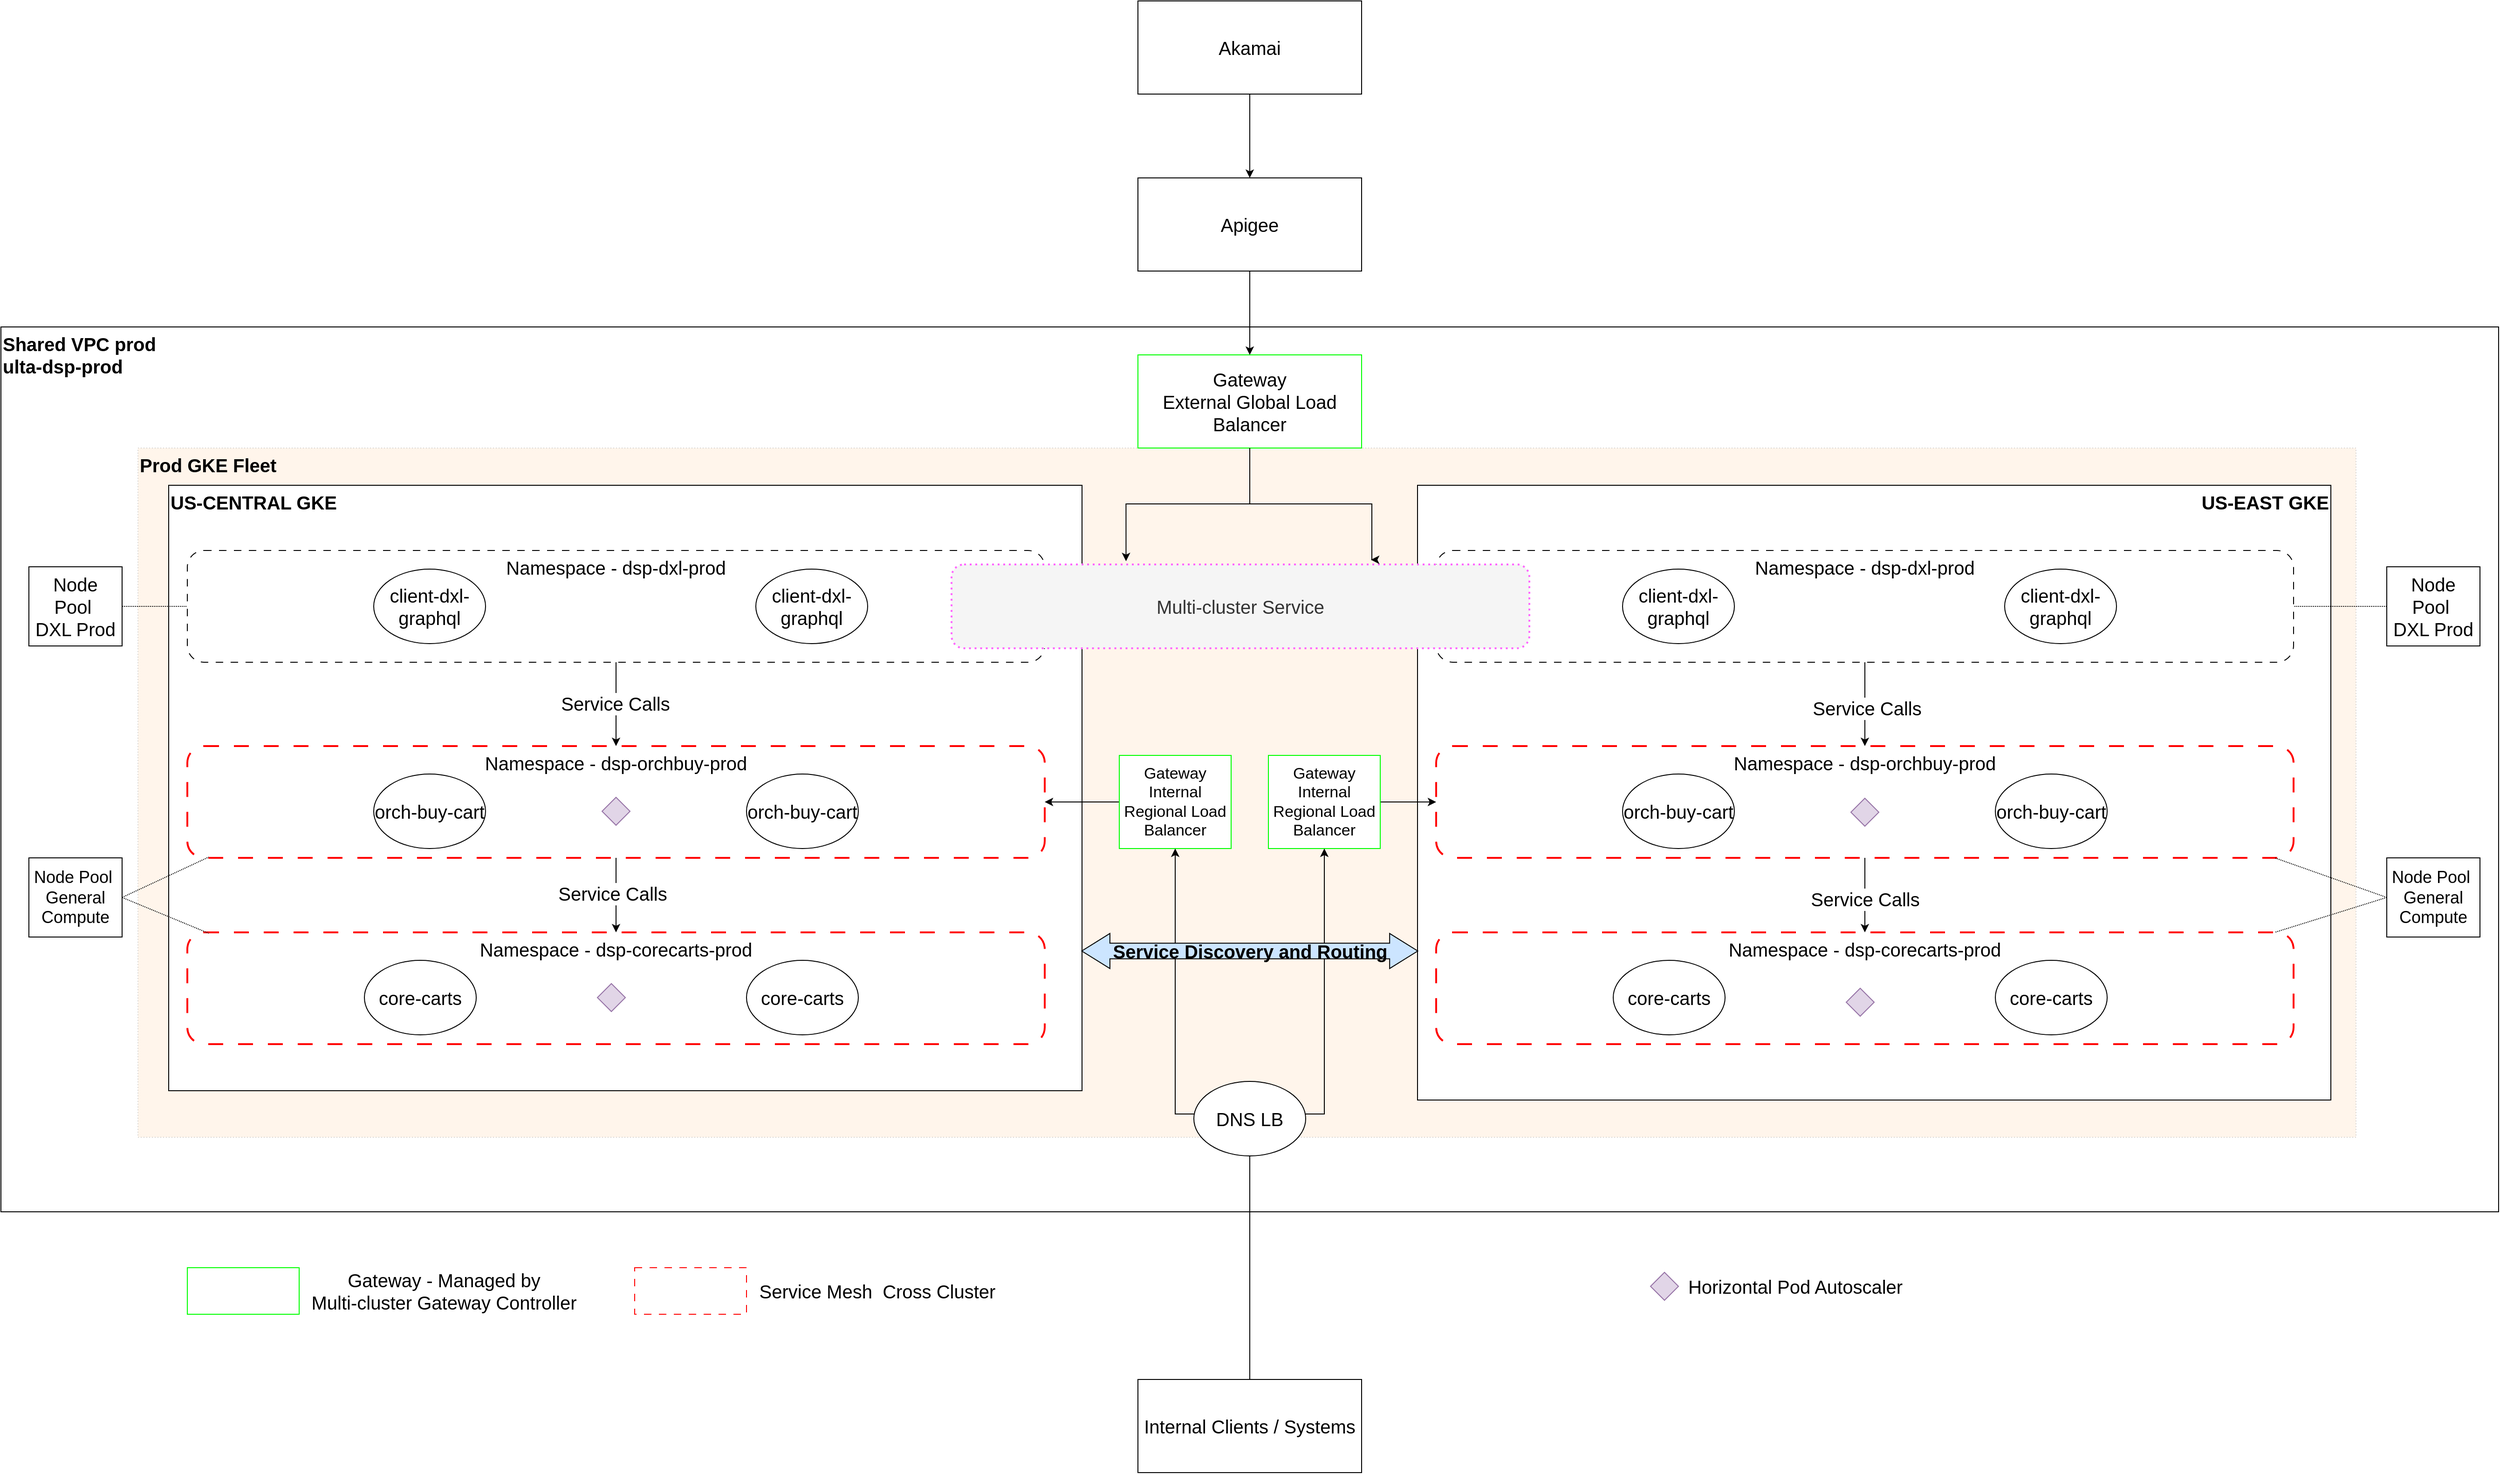 <mxfile version="26.1.0" pages="4">
  <diagram name="multi-region" id="RcKfoleNUnb_njqzdtlZ">
    <mxGraphModel dx="4204" dy="2749" grid="1" gridSize="10" guides="1" tooltips="1" connect="1" arrows="1" fold="1" page="1" pageScale="1" pageWidth="850" pageHeight="1100" math="0" shadow="0">
      <root>
        <mxCell id="0" />
        <mxCell id="1" parent="0" />
        <mxCell id="jCWdny8o6_WcaCbqRE-o-86" value="&lt;font style=&quot;font-size: 20px;&quot;&gt;&lt;b style=&quot;font-size: 20px;&quot;&gt;Shared VPC prod&lt;br style=&quot;font-size: 20px;&quot;&gt;ulta-dsp-prod&lt;/b&gt;&lt;/font&gt;" style="rounded=0;whiteSpace=wrap;html=1;align=left;verticalAlign=top;fontSize=20;" parent="1" vertex="1">
          <mxGeometry x="-120" y="110" width="2680" height="950" as="geometry" />
        </mxCell>
        <mxCell id="jCWdny8o6_WcaCbqRE-o-87" value="&lt;span style=&quot;font-size: 20px;&quot;&gt;&lt;b style=&quot;font-size: 20px;&quot;&gt;Prod GKE Fleet&lt;/b&gt;&lt;/span&gt;" style="rounded=0;whiteSpace=wrap;html=1;align=left;verticalAlign=top;dashed=1;dashPattern=1 2;fillColor=#ffcc99;strokeColor=#36393d;opacity=20;fontSize=20;" parent="1" vertex="1">
          <mxGeometry x="27" y="240" width="2380" height="740" as="geometry" />
        </mxCell>
        <mxCell id="jCWdny8o6_WcaCbqRE-o-1" value="&lt;b style=&quot;font-size: 20px;&quot;&gt;US-CENTRAL GKE&lt;/b&gt;" style="rounded=0;whiteSpace=wrap;html=1;verticalAlign=top;align=left;fontSize=20;" parent="1" vertex="1">
          <mxGeometry x="60" y="280" width="980" height="650" as="geometry" />
        </mxCell>
        <mxCell id="jCWdny8o6_WcaCbqRE-o-74" style="edgeStyle=orthogonalEdgeStyle;rounded=0;orthogonalLoop=1;jettySize=auto;html=1;exitX=0.5;exitY=1;exitDx=0;exitDy=0;fontSize=20;" parent="1" source="jCWdny8o6_WcaCbqRE-o-18" target="jCWdny8o6_WcaCbqRE-o-25" edge="1">
          <mxGeometry relative="1" as="geometry" />
        </mxCell>
        <mxCell id="jCWdny8o6_WcaCbqRE-o-75" value="Service Calls" style="edgeLabel;html=1;align=center;verticalAlign=middle;resizable=0;points=[];fontSize=20;" parent="jCWdny8o6_WcaCbqRE-o-74" vertex="1" connectable="0">
          <mxGeometry x="-0.022" y="-1" relative="1" as="geometry">
            <mxPoint as="offset" />
          </mxGeometry>
        </mxCell>
        <mxCell id="jCWdny8o6_WcaCbqRE-o-18" value="Namespace - dsp-dxl-prod" style="rounded=1;whiteSpace=wrap;html=1;verticalAlign=top;dashed=1;dashPattern=8 8;fontSize=20;" parent="1" vertex="1">
          <mxGeometry x="80" y="350" width="920" height="120" as="geometry" />
        </mxCell>
        <mxCell id="jCWdny8o6_WcaCbqRE-o-76" style="edgeStyle=orthogonalEdgeStyle;rounded=0;orthogonalLoop=1;jettySize=auto;html=1;exitX=0.5;exitY=1;exitDx=0;exitDy=0;entryX=0.5;entryY=0;entryDx=0;entryDy=0;fontSize=20;" parent="1" source="jCWdny8o6_WcaCbqRE-o-25" target="jCWdny8o6_WcaCbqRE-o-26" edge="1">
          <mxGeometry relative="1" as="geometry" />
        </mxCell>
        <mxCell id="jCWdny8o6_WcaCbqRE-o-77" value="Service Calls" style="edgeLabel;html=1;align=center;verticalAlign=middle;resizable=0;points=[];fontSize=20;" parent="jCWdny8o6_WcaCbqRE-o-76" vertex="1" connectable="0">
          <mxGeometry x="-0.05" y="-4" relative="1" as="geometry">
            <mxPoint as="offset" />
          </mxGeometry>
        </mxCell>
        <mxCell id="jCWdny8o6_WcaCbqRE-o-25" value="Namespace - dsp-orchbuy-prod" style="rounded=1;whiteSpace=wrap;html=1;verticalAlign=top;dashed=1;dashPattern=8 8;strokeColor=#FF0000;strokeWidth=2;fontSize=20;" parent="1" vertex="1">
          <mxGeometry x="80" y="560" width="920" height="120" as="geometry" />
        </mxCell>
        <mxCell id="jCWdny8o6_WcaCbqRE-o-26" value="Namespace - dsp-corecarts-prod" style="rounded=1;whiteSpace=wrap;html=1;verticalAlign=top;dashed=1;dashPattern=8 8;strokeColor=#FF0000;strokeWidth=2;fontSize=20;" parent="1" vertex="1">
          <mxGeometry x="80" y="760" width="920" height="120" as="geometry" />
        </mxCell>
        <mxCell id="jCWdny8o6_WcaCbqRE-o-31" value="client-dxl-graphql" style="ellipse;whiteSpace=wrap;html=1;fontSize=20;" parent="1" vertex="1">
          <mxGeometry x="280" y="370" width="120" height="80" as="geometry" />
        </mxCell>
        <mxCell id="jCWdny8o6_WcaCbqRE-o-32" value="client-dxl-graphql" style="ellipse;whiteSpace=wrap;html=1;fontSize=20;" parent="1" vertex="1">
          <mxGeometry x="690" y="370" width="120" height="80" as="geometry" />
        </mxCell>
        <mxCell id="jCWdny8o6_WcaCbqRE-o-33" value="orch-buy-cart" style="ellipse;whiteSpace=wrap;html=1;fontSize=20;" parent="1" vertex="1">
          <mxGeometry x="280" y="590" width="120" height="80" as="geometry" />
        </mxCell>
        <mxCell id="jCWdny8o6_WcaCbqRE-o-34" value="orch-buy-cart" style="ellipse;whiteSpace=wrap;html=1;fontSize=20;" parent="1" vertex="1">
          <mxGeometry x="680" y="590" width="120" height="80" as="geometry" />
        </mxCell>
        <mxCell id="jCWdny8o6_WcaCbqRE-o-35" value="core-carts" style="ellipse;whiteSpace=wrap;html=1;fontSize=20;" parent="1" vertex="1">
          <mxGeometry x="270" y="790" width="120" height="80" as="geometry" />
        </mxCell>
        <mxCell id="jCWdny8o6_WcaCbqRE-o-36" value="core-carts" style="ellipse;whiteSpace=wrap;html=1;fontSize=20;" parent="1" vertex="1">
          <mxGeometry x="680" y="790" width="120" height="80" as="geometry" />
        </mxCell>
        <mxCell id="jCWdny8o6_WcaCbqRE-o-37" value="&lt;b style=&quot;font-size: 20px;&quot;&gt;US-EAST GKE&lt;/b&gt;" style="rounded=0;whiteSpace=wrap;html=1;verticalAlign=top;align=right;fontSize=20;" parent="1" vertex="1">
          <mxGeometry x="1400" y="280" width="980" height="660" as="geometry" />
        </mxCell>
        <mxCell id="jCWdny8o6_WcaCbqRE-o-78" style="edgeStyle=orthogonalEdgeStyle;rounded=0;orthogonalLoop=1;jettySize=auto;html=1;fontSize=20;" parent="1" source="jCWdny8o6_WcaCbqRE-o-38" target="jCWdny8o6_WcaCbqRE-o-39" edge="1">
          <mxGeometry relative="1" as="geometry" />
        </mxCell>
        <mxCell id="jCWdny8o6_WcaCbqRE-o-79" value="Service Calls" style="edgeLabel;html=1;align=center;verticalAlign=middle;resizable=0;points=[];fontSize=20;" parent="jCWdny8o6_WcaCbqRE-o-78" vertex="1" connectable="0">
          <mxGeometry x="0.089" y="2" relative="1" as="geometry">
            <mxPoint as="offset" />
          </mxGeometry>
        </mxCell>
        <mxCell id="jCWdny8o6_WcaCbqRE-o-38" value="Namespace - dsp-dxl-prod" style="rounded=1;whiteSpace=wrap;html=1;verticalAlign=top;dashed=1;dashPattern=8 8;fontSize=20;" parent="1" vertex="1">
          <mxGeometry x="1420" y="350" width="920" height="120" as="geometry" />
        </mxCell>
        <mxCell id="jCWdny8o6_WcaCbqRE-o-80" style="edgeStyle=orthogonalEdgeStyle;rounded=0;orthogonalLoop=1;jettySize=auto;html=1;exitX=0.5;exitY=1;exitDx=0;exitDy=0;entryX=0.5;entryY=0;entryDx=0;entryDy=0;fontSize=20;" parent="1" source="jCWdny8o6_WcaCbqRE-o-39" target="jCWdny8o6_WcaCbqRE-o-40" edge="1">
          <mxGeometry relative="1" as="geometry" />
        </mxCell>
        <mxCell id="jCWdny8o6_WcaCbqRE-o-81" value="Service Calls" style="edgeLabel;html=1;align=center;verticalAlign=middle;resizable=0;points=[];fontSize=20;" parent="jCWdny8o6_WcaCbqRE-o-80" vertex="1" connectable="0">
          <mxGeometry x="0.1" relative="1" as="geometry">
            <mxPoint as="offset" />
          </mxGeometry>
        </mxCell>
        <mxCell id="jCWdny8o6_WcaCbqRE-o-39" value="Namespace - dsp-orchbuy-prod" style="rounded=1;whiteSpace=wrap;html=1;verticalAlign=top;dashed=1;dashPattern=8 8;strokeColor=#FF0000;strokeWidth=2;fontSize=20;" parent="1" vertex="1">
          <mxGeometry x="1420" y="560" width="920" height="120" as="geometry" />
        </mxCell>
        <mxCell id="jCWdny8o6_WcaCbqRE-o-40" value="Namespace - dsp-corecarts-prod" style="rounded=1;whiteSpace=wrap;html=1;verticalAlign=top;dashed=1;dashPattern=8 8;strokeColor=#FF0000;strokeWidth=2;fontSize=20;" parent="1" vertex="1">
          <mxGeometry x="1420" y="760" width="920" height="120" as="geometry" />
        </mxCell>
        <mxCell id="jCWdny8o6_WcaCbqRE-o-41" value="client-dxl-graphql" style="ellipse;whiteSpace=wrap;html=1;fontSize=20;" parent="1" vertex="1">
          <mxGeometry x="1620" y="370" width="120" height="80" as="geometry" />
        </mxCell>
        <mxCell id="jCWdny8o6_WcaCbqRE-o-42" value="client-dxl-graphql" style="ellipse;whiteSpace=wrap;html=1;fontSize=20;" parent="1" vertex="1">
          <mxGeometry x="2030" y="370" width="120" height="80" as="geometry" />
        </mxCell>
        <mxCell id="jCWdny8o6_WcaCbqRE-o-43" value="orch-buy-cart" style="ellipse;whiteSpace=wrap;html=1;fontSize=20;" parent="1" vertex="1">
          <mxGeometry x="1620" y="590" width="120" height="80" as="geometry" />
        </mxCell>
        <mxCell id="jCWdny8o6_WcaCbqRE-o-44" value="orch-buy-cart" style="ellipse;whiteSpace=wrap;html=1;fontSize=20;" parent="1" vertex="1">
          <mxGeometry x="2020" y="590" width="120" height="80" as="geometry" />
        </mxCell>
        <mxCell id="jCWdny8o6_WcaCbqRE-o-45" value="core-carts" style="ellipse;whiteSpace=wrap;html=1;fontSize=20;" parent="1" vertex="1">
          <mxGeometry x="1610" y="790" width="120" height="80" as="geometry" />
        </mxCell>
        <mxCell id="jCWdny8o6_WcaCbqRE-o-46" value="core-carts" style="ellipse;whiteSpace=wrap;html=1;fontSize=20;" parent="1" vertex="1">
          <mxGeometry x="2020" y="790" width="120" height="80" as="geometry" />
        </mxCell>
        <mxCell id="jCWdny8o6_WcaCbqRE-o-47" value="Gateway&lt;br style=&quot;font-size: 20px;&quot;&gt;External Global Load Balancer" style="rounded=0;whiteSpace=wrap;html=1;strokeColor=#00FF00;fontSize=20;" parent="1" vertex="1">
          <mxGeometry x="1100" y="140" width="240" height="100" as="geometry" />
        </mxCell>
        <mxCell id="jCWdny8o6_WcaCbqRE-o-52" style="edgeStyle=orthogonalEdgeStyle;rounded=0;orthogonalLoop=1;jettySize=auto;html=1;exitX=0;exitY=0.5;exitDx=0;exitDy=0;entryX=1;entryY=0.5;entryDx=0;entryDy=0;fontSize=20;" parent="1" source="jCWdny8o6_WcaCbqRE-o-48" target="jCWdny8o6_WcaCbqRE-o-25" edge="1">
          <mxGeometry relative="1" as="geometry" />
        </mxCell>
        <mxCell id="jCWdny8o6_WcaCbqRE-o-48" value="Gateway&lt;br style=&quot;font-size: 17px;&quot;&gt;Internal Regional Load Balancer" style="rounded=0;whiteSpace=wrap;html=1;strokeColor=#00FF00;fontSize=17;" parent="1" vertex="1">
          <mxGeometry x="1080" y="570" width="120" height="100" as="geometry" />
        </mxCell>
        <mxCell id="jCWdny8o6_WcaCbqRE-o-53" style="edgeStyle=orthogonalEdgeStyle;rounded=0;orthogonalLoop=1;jettySize=auto;html=1;exitX=1;exitY=0.5;exitDx=0;exitDy=0;fontSize=20;" parent="1" source="jCWdny8o6_WcaCbqRE-o-49" target="jCWdny8o6_WcaCbqRE-o-39" edge="1">
          <mxGeometry relative="1" as="geometry" />
        </mxCell>
        <mxCell id="jCWdny8o6_WcaCbqRE-o-49" value="Gateway&lt;br style=&quot;font-size: 17px;&quot;&gt;Internal Regional Load Balancer" style="rounded=0;whiteSpace=wrap;html=1;strokeColor=#00FF00;fontSize=17;" parent="1" vertex="1">
          <mxGeometry x="1240" y="570" width="120" height="100" as="geometry" />
        </mxCell>
        <mxCell id="jCWdny8o6_WcaCbqRE-o-62" style="edgeStyle=orthogonalEdgeStyle;rounded=0;orthogonalLoop=1;jettySize=auto;html=1;exitX=0.5;exitY=1;exitDx=0;exitDy=0;entryX=0.5;entryY=0;entryDx=0;entryDy=0;fontSize=20;" parent="1" source="jCWdny8o6_WcaCbqRE-o-61" target="jCWdny8o6_WcaCbqRE-o-47" edge="1">
          <mxGeometry relative="1" as="geometry" />
        </mxCell>
        <mxCell id="jCWdny8o6_WcaCbqRE-o-61" value="Apigee" style="rounded=0;whiteSpace=wrap;html=1;fontSize=20;" parent="1" vertex="1">
          <mxGeometry x="1100" y="-50" width="240" height="100" as="geometry" />
        </mxCell>
        <mxCell id="jCWdny8o6_WcaCbqRE-o-64" style="edgeStyle=orthogonalEdgeStyle;rounded=0;orthogonalLoop=1;jettySize=auto;html=1;exitX=0.5;exitY=1;exitDx=0;exitDy=0;entryX=0.5;entryY=0;entryDx=0;entryDy=0;fontSize=20;" parent="1" source="jCWdny8o6_WcaCbqRE-o-63" target="jCWdny8o6_WcaCbqRE-o-61" edge="1">
          <mxGeometry relative="1" as="geometry" />
        </mxCell>
        <mxCell id="jCWdny8o6_WcaCbqRE-o-63" value="Akamai" style="rounded=0;whiteSpace=wrap;html=1;fontSize=20;" parent="1" vertex="1">
          <mxGeometry x="1100" y="-240" width="240" height="100" as="geometry" />
        </mxCell>
        <mxCell id="jCWdny8o6_WcaCbqRE-o-68" value="Multi-cluster Service" style="rounded=1;whiteSpace=wrap;html=1;fillColor=#f5f5f5;strokeColor=#FF66FF;dashed=1;dashPattern=1 2;fontColor=#333333;strokeWidth=2;fontSize=20;" parent="1" vertex="1">
          <mxGeometry x="900" y="365" width="620" height="90" as="geometry" />
        </mxCell>
        <mxCell id="jCWdny8o6_WcaCbqRE-o-69" style="edgeStyle=orthogonalEdgeStyle;rounded=0;orthogonalLoop=1;jettySize=auto;html=1;exitX=0.5;exitY=1;exitDx=0;exitDy=0;entryX=0.302;entryY=-0.039;entryDx=0;entryDy=0;entryPerimeter=0;fontSize=20;" parent="1" source="jCWdny8o6_WcaCbqRE-o-47" target="jCWdny8o6_WcaCbqRE-o-68" edge="1">
          <mxGeometry relative="1" as="geometry">
            <Array as="points">
              <mxPoint x="1220" y="300" />
              <mxPoint x="1087" y="300" />
            </Array>
          </mxGeometry>
        </mxCell>
        <mxCell id="jCWdny8o6_WcaCbqRE-o-70" style="edgeStyle=orthogonalEdgeStyle;rounded=0;orthogonalLoop=1;jettySize=auto;html=1;exitX=0.5;exitY=1;exitDx=0;exitDy=0;fontSize=20;" parent="1" source="jCWdny8o6_WcaCbqRE-o-47" edge="1">
          <mxGeometry relative="1" as="geometry">
            <mxPoint x="1350" y="360" as="targetPoint" />
            <Array as="points">
              <mxPoint x="1220" y="300" />
              <mxPoint x="1351" y="300" />
            </Array>
          </mxGeometry>
        </mxCell>
        <mxCell id="jCWdny8o6_WcaCbqRE-o-71" value="" style="rounded=0;whiteSpace=wrap;html=1;strokeColor=#00FF00;fontSize=20;" parent="1" vertex="1">
          <mxGeometry x="80" y="1120" width="120" height="50" as="geometry" />
        </mxCell>
        <mxCell id="jCWdny8o6_WcaCbqRE-o-72" value="Gateway - Managed by &lt;br style=&quot;font-size: 20px;&quot;&gt;Multi-cluster Gateway Controller" style="text;html=1;align=center;verticalAlign=middle;resizable=0;points=[];autosize=1;strokeColor=none;fillColor=none;fontSize=20;" parent="1" vertex="1">
          <mxGeometry x="200" y="1115" width="310" height="60" as="geometry" />
        </mxCell>
        <mxCell id="jCWdny8o6_WcaCbqRE-o-83" style="edgeStyle=orthogonalEdgeStyle;rounded=0;orthogonalLoop=1;jettySize=auto;html=1;exitX=0.5;exitY=0;exitDx=0;exitDy=0;entryX=0.5;entryY=1;entryDx=0;entryDy=0;fontSize=20;" parent="1" source="jCWdny8o6_WcaCbqRE-o-82" target="jCWdny8o6_WcaCbqRE-o-48" edge="1">
          <mxGeometry relative="1" as="geometry" />
        </mxCell>
        <mxCell id="jCWdny8o6_WcaCbqRE-o-84" style="edgeStyle=orthogonalEdgeStyle;rounded=0;orthogonalLoop=1;jettySize=auto;html=1;exitX=0.5;exitY=0;exitDx=0;exitDy=0;entryX=0.5;entryY=1;entryDx=0;entryDy=0;fontSize=20;" parent="1" source="jCWdny8o6_WcaCbqRE-o-82" target="jCWdny8o6_WcaCbqRE-o-49" edge="1">
          <mxGeometry relative="1" as="geometry" />
        </mxCell>
        <mxCell id="jCWdny8o6_WcaCbqRE-o-82" value="Internal Clients / Systems" style="rounded=0;whiteSpace=wrap;html=1;fontSize=20;" parent="1" vertex="1">
          <mxGeometry x="1100" y="1240" width="240" height="100" as="geometry" />
        </mxCell>
        <mxCell id="jCWdny8o6_WcaCbqRE-o-85" value="DNS LB" style="ellipse;whiteSpace=wrap;html=1;fontSize=20;" parent="1" vertex="1">
          <mxGeometry x="1160" y="920" width="120" height="80" as="geometry" />
        </mxCell>
        <mxCell id="jCWdny8o6_WcaCbqRE-o-88" value="" style="rounded=0;whiteSpace=wrap;html=1;strokeColor=#FF0000;dashed=1;dashPattern=8 8;fontSize=20;" parent="1" vertex="1">
          <mxGeometry x="560" y="1120" width="120" height="50" as="geometry" />
        </mxCell>
        <mxCell id="jCWdny8o6_WcaCbqRE-o-89" value="Service Mesh&amp;nbsp; Cross Cluster" style="text;html=1;align=center;verticalAlign=middle;resizable=0;points=[];autosize=1;strokeColor=none;fillColor=none;fontSize=20;" parent="1" vertex="1">
          <mxGeometry x="680" y="1125" width="280" height="40" as="geometry" />
        </mxCell>
        <mxCell id="jCWdny8o6_WcaCbqRE-o-94" value="" style="shape=flexArrow;endArrow=classic;startArrow=classic;html=1;rounded=0;exitX=1.001;exitY=0.795;exitDx=0;exitDy=0;exitPerimeter=0;width=16.667;endSize=9.73;startSize=9.73;fillColor=#cce5ff;strokeColor=default;labelBackgroundColor=none;fontSize=20;" parent="1" edge="1">
          <mxGeometry width="100" height="100" relative="1" as="geometry">
            <mxPoint x="1039.24" y="780" as="sourcePoint" />
            <mxPoint x="1400.77" y="780" as="targetPoint" />
          </mxGeometry>
        </mxCell>
        <mxCell id="jCWdny8o6_WcaCbqRE-o-100" value="Service Discovery and Routing" style="edgeLabel;html=1;align=center;verticalAlign=middle;resizable=0;points=[];labelBackgroundColor=none;fontStyle=1;fontSize=20;" parent="jCWdny8o6_WcaCbqRE-o-94" vertex="1" connectable="0">
          <mxGeometry x="0.074" y="-6" relative="1" as="geometry">
            <mxPoint x="-13" y="-6" as="offset" />
          </mxGeometry>
        </mxCell>
        <mxCell id="jCWdny8o6_WcaCbqRE-o-106" style="edgeStyle=orthogonalEdgeStyle;rounded=0;orthogonalLoop=1;jettySize=auto;html=1;exitX=1;exitY=0.5;exitDx=0;exitDy=0;entryX=0;entryY=0.5;entryDx=0;entryDy=0;dashed=1;dashPattern=1 1;endArrow=none;endFill=0;fontSize=20;" parent="1" source="jCWdny8o6_WcaCbqRE-o-102" target="jCWdny8o6_WcaCbqRE-o-18" edge="1">
          <mxGeometry relative="1" as="geometry" />
        </mxCell>
        <mxCell id="jCWdny8o6_WcaCbqRE-o-102" value="Node Pool&amp;nbsp; &lt;br style=&quot;font-size: 20px;&quot;&gt;DXL Prod" style="rounded=0;whiteSpace=wrap;html=1;fontSize=20;" parent="1" vertex="1">
          <mxGeometry x="-90" y="367.5" width="100" height="85" as="geometry" />
        </mxCell>
        <mxCell id="jCWdny8o6_WcaCbqRE-o-103" value="Node Pool&amp;nbsp; &lt;br style=&quot;font-size: 18px;&quot;&gt;General Compute" style="rounded=0;whiteSpace=wrap;html=1;fontSize=18;" parent="1" vertex="1">
          <mxGeometry x="-90" y="680" width="100" height="85" as="geometry" />
        </mxCell>
        <mxCell id="jCWdny8o6_WcaCbqRE-o-104" style="rounded=0;orthogonalLoop=1;jettySize=auto;html=1;exitX=1;exitY=0.5;exitDx=0;exitDy=0;entryX=0.025;entryY=0.993;entryDx=0;entryDy=0;entryPerimeter=0;endArrow=none;endFill=0;dashed=1;dashPattern=1 1;fontSize=20;" parent="1" source="jCWdny8o6_WcaCbqRE-o-103" target="jCWdny8o6_WcaCbqRE-o-25" edge="1">
          <mxGeometry relative="1" as="geometry" />
        </mxCell>
        <mxCell id="jCWdny8o6_WcaCbqRE-o-105" style="rounded=0;orthogonalLoop=1;jettySize=auto;html=1;exitX=1;exitY=0.5;exitDx=0;exitDy=0;entryX=0.025;entryY=0.008;entryDx=0;entryDy=0;entryPerimeter=0;endArrow=none;endFill=0;dashed=1;dashPattern=1 1;fontSize=20;" parent="1" source="jCWdny8o6_WcaCbqRE-o-103" target="jCWdny8o6_WcaCbqRE-o-26" edge="1">
          <mxGeometry relative="1" as="geometry" />
        </mxCell>
        <mxCell id="jCWdny8o6_WcaCbqRE-o-111" style="edgeStyle=orthogonalEdgeStyle;rounded=0;orthogonalLoop=1;jettySize=auto;html=1;exitX=0;exitY=0.5;exitDx=0;exitDy=0;endArrow=none;endFill=0;dashed=1;dashPattern=1 1;fontSize=20;" parent="1" source="jCWdny8o6_WcaCbqRE-o-107" target="jCWdny8o6_WcaCbqRE-o-38" edge="1">
          <mxGeometry relative="1" as="geometry" />
        </mxCell>
        <mxCell id="jCWdny8o6_WcaCbqRE-o-107" value="Node Pool&amp;nbsp; &lt;br style=&quot;font-size: 20px;&quot;&gt;DXL Prod" style="rounded=0;whiteSpace=wrap;html=1;fontSize=20;" parent="1" vertex="1">
          <mxGeometry x="2440" y="367.5" width="100" height="85" as="geometry" />
        </mxCell>
        <mxCell id="jCWdny8o6_WcaCbqRE-o-108" value="Node Pool&amp;nbsp; &lt;br style=&quot;font-size: 18px;&quot;&gt;General Compute" style="rounded=0;whiteSpace=wrap;html=1;fontSize=18;" parent="1" vertex="1">
          <mxGeometry x="2440" y="680" width="100" height="85" as="geometry" />
        </mxCell>
        <mxCell id="jCWdny8o6_WcaCbqRE-o-109" style="rounded=0;orthogonalLoop=1;jettySize=auto;html=1;exitX=0;exitY=0.5;exitDx=0;exitDy=0;entryX=0.978;entryY=1;entryDx=0;entryDy=0;entryPerimeter=0;dashed=1;dashPattern=1 1;endArrow=none;endFill=0;fontSize=20;" parent="1" source="jCWdny8o6_WcaCbqRE-o-108" target="jCWdny8o6_WcaCbqRE-o-39" edge="1">
          <mxGeometry relative="1" as="geometry" />
        </mxCell>
        <mxCell id="jCWdny8o6_WcaCbqRE-o-110" style="rounded=0;orthogonalLoop=1;jettySize=auto;html=1;exitX=0;exitY=0.5;exitDx=0;exitDy=0;entryX=0.978;entryY=0;entryDx=0;entryDy=0;entryPerimeter=0;dashed=1;dashPattern=1 1;endArrow=none;endFill=0;fontSize=20;" parent="1" source="jCWdny8o6_WcaCbqRE-o-108" target="jCWdny8o6_WcaCbqRE-o-40" edge="1">
          <mxGeometry relative="1" as="geometry" />
        </mxCell>
        <mxCell id="jCWdny8o6_WcaCbqRE-o-116" value="" style="rhombus;whiteSpace=wrap;html=1;fillColor=#e1d5e7;strokeColor=#9673a6;fontSize=20;" parent="1" vertex="1">
          <mxGeometry x="525" y="615" width="30" height="30" as="geometry" />
        </mxCell>
        <mxCell id="jCWdny8o6_WcaCbqRE-o-117" value="" style="rhombus;whiteSpace=wrap;html=1;fillColor=#e1d5e7;strokeColor=#9673a6;fontSize=20;" parent="1" vertex="1">
          <mxGeometry x="520" y="815" width="30" height="30" as="geometry" />
        </mxCell>
        <mxCell id="jCWdny8o6_WcaCbqRE-o-118" value="" style="rhombus;whiteSpace=wrap;html=1;fillColor=#e1d5e7;strokeColor=#9673a6;fontSize=20;" parent="1" vertex="1">
          <mxGeometry x="1865" y="616" width="30" height="30" as="geometry" />
        </mxCell>
        <mxCell id="jCWdny8o6_WcaCbqRE-o-119" value="" style="rhombus;whiteSpace=wrap;html=1;fillColor=#e1d5e7;strokeColor=#9673a6;fontSize=20;" parent="1" vertex="1">
          <mxGeometry x="1860" y="820" width="30" height="30" as="geometry" />
        </mxCell>
        <mxCell id="jCWdny8o6_WcaCbqRE-o-120" value="" style="rhombus;whiteSpace=wrap;html=1;fillColor=#e1d5e7;strokeColor=#9673a6;fontSize=20;" parent="1" vertex="1">
          <mxGeometry x="1650" y="1125" width="30" height="30" as="geometry" />
        </mxCell>
        <mxCell id="jCWdny8o6_WcaCbqRE-o-121" value="Horizontal Pod Autoscaler" style="text;html=1;align=center;verticalAlign=middle;resizable=0;points=[];autosize=1;strokeColor=none;fillColor=none;fontSize=20;" parent="1" vertex="1">
          <mxGeometry x="1680" y="1120" width="250" height="40" as="geometry" />
        </mxCell>
      </root>
    </mxGraphModel>
  </diagram>
  <diagram id="ZXL4F2NTL9WWzg-X0Llc" name="Apigee X PSC">
    <mxGraphModel dx="3584" dy="2480" grid="1" gridSize="10" guides="1" tooltips="1" connect="1" arrows="1" fold="1" page="1" pageScale="1" pageWidth="850" pageHeight="1100" math="0" shadow="0">
      <root>
        <mxCell id="0" />
        <mxCell id="1" parent="0" />
        <mxCell id="iEhenQRlKT5crHcYpsa1-69" value="&lt;font style=&quot;font-size: 20px;&quot;&gt;&lt;b style=&quot;font-size: 20px;&quot;&gt;Shared VPC hub&lt;br style=&quot;font-size: 20px;&quot;&gt;Common Services Hub&lt;br&gt;&lt;/b&gt;&lt;/font&gt;" style="rounded=0;whiteSpace=wrap;html=1;align=left;verticalAlign=top;fontSize=20;" parent="1" vertex="1">
          <mxGeometry x="-130" y="-850" width="2690" height="340" as="geometry" />
        </mxCell>
        <mxCell id="iEhenQRlKT5crHcYpsa1-103" value="&lt;span style=&quot;font-size: 20px;&quot;&gt;&lt;b style=&quot;font-size: 20px;&quot;&gt;Central Region&lt;/b&gt;&lt;/span&gt;" style="rounded=0;whiteSpace=wrap;html=1;align=left;verticalAlign=bottom;dashed=1;dashPattern=1 2;fillColor=#dae8fc;strokeColor=#6c8ebf;opacity=20;fontSize=20;" parent="1" vertex="1">
          <mxGeometry x="220" y="-820" width="960" height="300" as="geometry" />
        </mxCell>
        <mxCell id="iEhenQRlKT5crHcYpsa1-105" value="&lt;span style=&quot;font-size: 20px;&quot;&gt;&lt;b style=&quot;font-size: 20px;&quot;&gt;Central Region&lt;/b&gt;&lt;/span&gt;" style="rounded=0;whiteSpace=wrap;html=1;align=right;verticalAlign=bottom;dashed=1;dashPattern=1 2;fillColor=#dae8fc;strokeColor=#6c8ebf;opacity=20;fontSize=20;" parent="1" vertex="1">
          <mxGeometry x="1240" y="-820" width="960" height="300" as="geometry" />
        </mxCell>
        <mxCell id="iEhenQRlKT5crHcYpsa1-75" value="&lt;font style=&quot;font-size: 20px;&quot;&gt;&lt;b style=&quot;font-size: 20px;&quot;&gt;Apigee X&lt;br&gt;&lt;/b&gt;&lt;/font&gt;" style="rounded=0;whiteSpace=wrap;html=1;align=left;verticalAlign=top;fontSize=20;" parent="1" vertex="1">
          <mxGeometry x="-140" y="-420" width="2690" height="340" as="geometry" />
        </mxCell>
        <mxCell id="iEhenQRlKT5crHcYpsa1-102" value="&lt;span style=&quot;font-size: 20px;&quot;&gt;&lt;b style=&quot;font-size: 20px;&quot;&gt;East Region&lt;/b&gt;&lt;/span&gt;" style="rounded=0;whiteSpace=wrap;html=1;align=right;verticalAlign=bottom;dashed=1;dashPattern=1 2;fillColor=#dae8fc;strokeColor=#6c8ebf;opacity=20;fontSize=20;" parent="1" vertex="1">
          <mxGeometry x="1260" y="-410" width="1130" height="320" as="geometry" />
        </mxCell>
        <mxCell id="iEhenQRlKT5crHcYpsa1-101" value="&lt;span style=&quot;font-size: 20px;&quot;&gt;&lt;b style=&quot;font-size: 20px;&quot;&gt;Central Region&lt;/b&gt;&lt;/span&gt;" style="rounded=0;whiteSpace=wrap;html=1;align=left;verticalAlign=bottom;dashed=1;dashPattern=1 2;fillColor=#dae8fc;strokeColor=#6c8ebf;opacity=20;fontSize=20;" parent="1" vertex="1">
          <mxGeometry x="10" y="-410" width="1130" height="320" as="geometry" />
        </mxCell>
        <mxCell id="iEhenQRlKT5crHcYpsa1-1" value="&lt;font style=&quot;font-size: 20px;&quot;&gt;&lt;b style=&quot;font-size: 20px;&quot;&gt;Shared VPC prod&lt;br style=&quot;font-size: 20px;&quot;&gt;ulta-dsp-prod&lt;/b&gt;&lt;/font&gt;" style="rounded=0;whiteSpace=wrap;html=1;align=left;verticalAlign=top;fontSize=20;" parent="1" vertex="1">
          <mxGeometry x="-120" y="50" width="2680" height="950" as="geometry" />
        </mxCell>
        <mxCell id="iEhenQRlKT5crHcYpsa1-2" value="&lt;span style=&quot;font-size: 20px;&quot;&gt;&lt;b style=&quot;font-size: 20px;&quot;&gt;Prod GKE Fleet&lt;/b&gt;&lt;/span&gt;" style="rounded=0;whiteSpace=wrap;html=1;align=left;verticalAlign=top;dashed=1;dashPattern=1 2;fillColor=#ffcc99;strokeColor=#36393d;opacity=20;fontSize=20;" parent="1" vertex="1">
          <mxGeometry x="27" y="180" width="2380" height="740" as="geometry" />
        </mxCell>
        <mxCell id="iEhenQRlKT5crHcYpsa1-3" value="&lt;b style=&quot;font-size: 20px;&quot;&gt;US-CENTRAL GKE&lt;/b&gt;" style="rounded=0;whiteSpace=wrap;html=1;verticalAlign=top;align=left;fontSize=20;" parent="1" vertex="1">
          <mxGeometry x="60" y="220" width="980" height="650" as="geometry" />
        </mxCell>
        <mxCell id="iEhenQRlKT5crHcYpsa1-4" style="edgeStyle=orthogonalEdgeStyle;rounded=0;orthogonalLoop=1;jettySize=auto;html=1;exitX=0.5;exitY=1;exitDx=0;exitDy=0;fontSize=20;" parent="1" source="iEhenQRlKT5crHcYpsa1-6" target="iEhenQRlKT5crHcYpsa1-9" edge="1">
          <mxGeometry relative="1" as="geometry" />
        </mxCell>
        <mxCell id="iEhenQRlKT5crHcYpsa1-5" value="Service Calls" style="edgeLabel;html=1;align=center;verticalAlign=middle;resizable=0;points=[];fontSize=20;" parent="iEhenQRlKT5crHcYpsa1-4" vertex="1" connectable="0">
          <mxGeometry x="-0.022" y="-1" relative="1" as="geometry">
            <mxPoint as="offset" />
          </mxGeometry>
        </mxCell>
        <mxCell id="iEhenQRlKT5crHcYpsa1-6" value="Namespace - dsp-dxl-prod" style="rounded=1;whiteSpace=wrap;html=1;verticalAlign=top;dashed=1;dashPattern=8 8;fontSize=20;" parent="1" vertex="1">
          <mxGeometry x="80" y="290" width="920" height="120" as="geometry" />
        </mxCell>
        <mxCell id="iEhenQRlKT5crHcYpsa1-7" style="edgeStyle=orthogonalEdgeStyle;rounded=0;orthogonalLoop=1;jettySize=auto;html=1;exitX=0.5;exitY=1;exitDx=0;exitDy=0;entryX=0.5;entryY=0;entryDx=0;entryDy=0;fontSize=20;" parent="1" source="iEhenQRlKT5crHcYpsa1-9" target="iEhenQRlKT5crHcYpsa1-10" edge="1">
          <mxGeometry relative="1" as="geometry" />
        </mxCell>
        <mxCell id="iEhenQRlKT5crHcYpsa1-8" value="Service Calls" style="edgeLabel;html=1;align=center;verticalAlign=middle;resizable=0;points=[];fontSize=20;" parent="iEhenQRlKT5crHcYpsa1-7" vertex="1" connectable="0">
          <mxGeometry x="-0.05" y="-4" relative="1" as="geometry">
            <mxPoint as="offset" />
          </mxGeometry>
        </mxCell>
        <mxCell id="iEhenQRlKT5crHcYpsa1-9" value="Namespace - dsp-orchbuy-prod" style="rounded=1;whiteSpace=wrap;html=1;verticalAlign=top;dashed=1;dashPattern=8 8;strokeColor=#FF0000;strokeWidth=2;fontSize=20;" parent="1" vertex="1">
          <mxGeometry x="80" y="500" width="920" height="120" as="geometry" />
        </mxCell>
        <mxCell id="iEhenQRlKT5crHcYpsa1-10" value="Namespace - dsp-corecarts-prod" style="rounded=1;whiteSpace=wrap;html=1;verticalAlign=top;dashed=1;dashPattern=8 8;strokeColor=#FF0000;strokeWidth=2;fontSize=20;" parent="1" vertex="1">
          <mxGeometry x="80" y="700" width="920" height="120" as="geometry" />
        </mxCell>
        <mxCell id="iEhenQRlKT5crHcYpsa1-11" value="client-dxl-graphql" style="ellipse;whiteSpace=wrap;html=1;fontSize=20;" parent="1" vertex="1">
          <mxGeometry x="280" y="310" width="120" height="80" as="geometry" />
        </mxCell>
        <mxCell id="iEhenQRlKT5crHcYpsa1-12" value="client-dxl-graphql" style="ellipse;whiteSpace=wrap;html=1;fontSize=20;" parent="1" vertex="1">
          <mxGeometry x="690" y="310" width="120" height="80" as="geometry" />
        </mxCell>
        <mxCell id="iEhenQRlKT5crHcYpsa1-13" value="orch-buy-cart" style="ellipse;whiteSpace=wrap;html=1;fontSize=20;" parent="1" vertex="1">
          <mxGeometry x="280" y="530" width="120" height="80" as="geometry" />
        </mxCell>
        <mxCell id="iEhenQRlKT5crHcYpsa1-14" value="orch-buy-cart" style="ellipse;whiteSpace=wrap;html=1;fontSize=20;" parent="1" vertex="1">
          <mxGeometry x="680" y="530" width="120" height="80" as="geometry" />
        </mxCell>
        <mxCell id="iEhenQRlKT5crHcYpsa1-15" value="core-carts" style="ellipse;whiteSpace=wrap;html=1;fontSize=20;" parent="1" vertex="1">
          <mxGeometry x="270" y="730" width="120" height="80" as="geometry" />
        </mxCell>
        <mxCell id="iEhenQRlKT5crHcYpsa1-16" value="core-carts" style="ellipse;whiteSpace=wrap;html=1;fontSize=20;" parent="1" vertex="1">
          <mxGeometry x="680" y="730" width="120" height="80" as="geometry" />
        </mxCell>
        <mxCell id="iEhenQRlKT5crHcYpsa1-17" value="&lt;b style=&quot;font-size: 20px;&quot;&gt;US-EAST GKE&lt;/b&gt;" style="rounded=0;whiteSpace=wrap;html=1;verticalAlign=top;align=right;fontSize=20;" parent="1" vertex="1">
          <mxGeometry x="1400" y="220" width="980" height="660" as="geometry" />
        </mxCell>
        <mxCell id="iEhenQRlKT5crHcYpsa1-18" style="edgeStyle=orthogonalEdgeStyle;rounded=0;orthogonalLoop=1;jettySize=auto;html=1;fontSize=20;" parent="1" source="iEhenQRlKT5crHcYpsa1-20" target="iEhenQRlKT5crHcYpsa1-23" edge="1">
          <mxGeometry relative="1" as="geometry" />
        </mxCell>
        <mxCell id="iEhenQRlKT5crHcYpsa1-19" value="Service Calls" style="edgeLabel;html=1;align=center;verticalAlign=middle;resizable=0;points=[];fontSize=20;" parent="iEhenQRlKT5crHcYpsa1-18" vertex="1" connectable="0">
          <mxGeometry x="0.089" y="2" relative="1" as="geometry">
            <mxPoint as="offset" />
          </mxGeometry>
        </mxCell>
        <mxCell id="iEhenQRlKT5crHcYpsa1-20" value="Namespace - dsp-dxl-prod" style="rounded=1;whiteSpace=wrap;html=1;verticalAlign=top;dashed=1;dashPattern=8 8;fontSize=20;" parent="1" vertex="1">
          <mxGeometry x="1420" y="290" width="920" height="120" as="geometry" />
        </mxCell>
        <mxCell id="iEhenQRlKT5crHcYpsa1-21" style="edgeStyle=orthogonalEdgeStyle;rounded=0;orthogonalLoop=1;jettySize=auto;html=1;exitX=0.5;exitY=1;exitDx=0;exitDy=0;entryX=0.5;entryY=0;entryDx=0;entryDy=0;fontSize=20;" parent="1" source="iEhenQRlKT5crHcYpsa1-23" target="iEhenQRlKT5crHcYpsa1-24" edge="1">
          <mxGeometry relative="1" as="geometry" />
        </mxCell>
        <mxCell id="iEhenQRlKT5crHcYpsa1-22" value="Service Calls" style="edgeLabel;html=1;align=center;verticalAlign=middle;resizable=0;points=[];fontSize=20;" parent="iEhenQRlKT5crHcYpsa1-21" vertex="1" connectable="0">
          <mxGeometry x="0.1" relative="1" as="geometry">
            <mxPoint as="offset" />
          </mxGeometry>
        </mxCell>
        <mxCell id="iEhenQRlKT5crHcYpsa1-23" value="Namespace - dsp-orchbuy-prod" style="rounded=1;whiteSpace=wrap;html=1;verticalAlign=top;dashed=1;dashPattern=8 8;strokeColor=#FF0000;strokeWidth=2;fontSize=20;" parent="1" vertex="1">
          <mxGeometry x="1420" y="500" width="920" height="120" as="geometry" />
        </mxCell>
        <mxCell id="iEhenQRlKT5crHcYpsa1-24" value="Namespace - dsp-corecarts-prod" style="rounded=1;whiteSpace=wrap;html=1;verticalAlign=top;dashed=1;dashPattern=8 8;strokeColor=#FF0000;strokeWidth=2;fontSize=20;" parent="1" vertex="1">
          <mxGeometry x="1420" y="700" width="920" height="120" as="geometry" />
        </mxCell>
        <mxCell id="iEhenQRlKT5crHcYpsa1-25" value="client-dxl-graphql" style="ellipse;whiteSpace=wrap;html=1;fontSize=20;" parent="1" vertex="1">
          <mxGeometry x="1620" y="310" width="120" height="80" as="geometry" />
        </mxCell>
        <mxCell id="iEhenQRlKT5crHcYpsa1-26" value="client-dxl-graphql" style="ellipse;whiteSpace=wrap;html=1;fontSize=20;" parent="1" vertex="1">
          <mxGeometry x="2030" y="310" width="120" height="80" as="geometry" />
        </mxCell>
        <mxCell id="iEhenQRlKT5crHcYpsa1-27" value="orch-buy-cart" style="ellipse;whiteSpace=wrap;html=1;fontSize=20;" parent="1" vertex="1">
          <mxGeometry x="1620" y="530" width="120" height="80" as="geometry" />
        </mxCell>
        <mxCell id="iEhenQRlKT5crHcYpsa1-28" value="orch-buy-cart" style="ellipse;whiteSpace=wrap;html=1;fontSize=20;" parent="1" vertex="1">
          <mxGeometry x="2020" y="530" width="120" height="80" as="geometry" />
        </mxCell>
        <mxCell id="iEhenQRlKT5crHcYpsa1-29" value="core-carts" style="ellipse;whiteSpace=wrap;html=1;fontSize=20;" parent="1" vertex="1">
          <mxGeometry x="1610" y="730" width="120" height="80" as="geometry" />
        </mxCell>
        <mxCell id="iEhenQRlKT5crHcYpsa1-30" value="core-carts" style="ellipse;whiteSpace=wrap;html=1;fontSize=20;" parent="1" vertex="1">
          <mxGeometry x="2020" y="730" width="120" height="80" as="geometry" />
        </mxCell>
        <mxCell id="iEhenQRlKT5crHcYpsa1-32" style="edgeStyle=orthogonalEdgeStyle;rounded=0;orthogonalLoop=1;jettySize=auto;html=1;exitX=0;exitY=0.5;exitDx=0;exitDy=0;entryX=1;entryY=0.5;entryDx=0;entryDy=0;fontSize=20;" parent="1" source="iEhenQRlKT5crHcYpsa1-33" target="iEhenQRlKT5crHcYpsa1-9" edge="1">
          <mxGeometry relative="1" as="geometry" />
        </mxCell>
        <mxCell id="iEhenQRlKT5crHcYpsa1-33" value="&lt;br style=&quot;font-size: 17px;&quot;&gt;Internal Regional Load Balancer" style="rounded=0;whiteSpace=wrap;html=1;strokeColor=#000000;fontSize=17;" parent="1" vertex="1">
          <mxGeometry x="1080" y="510" width="120" height="100" as="geometry" />
        </mxCell>
        <mxCell id="iEhenQRlKT5crHcYpsa1-34" style="edgeStyle=orthogonalEdgeStyle;rounded=0;orthogonalLoop=1;jettySize=auto;html=1;exitX=1;exitY=0.5;exitDx=0;exitDy=0;fontSize=20;" parent="1" source="iEhenQRlKT5crHcYpsa1-35" target="iEhenQRlKT5crHcYpsa1-23" edge="1">
          <mxGeometry relative="1" as="geometry" />
        </mxCell>
        <mxCell id="iEhenQRlKT5crHcYpsa1-35" value="&lt;br style=&quot;font-size: 17px;&quot;&gt;Internal Regional Load Balancer" style="rounded=0;whiteSpace=wrap;html=1;strokeColor=#000000;fontSize=17;" parent="1" vertex="1">
          <mxGeometry x="1240" y="510" width="120" height="100" as="geometry" />
        </mxCell>
        <mxCell id="iEhenQRlKT5crHcYpsa1-39" value="Akamai" style="rounded=0;whiteSpace=wrap;html=1;fontSize=20;" parent="1" vertex="1">
          <mxGeometry x="1095" y="-1060" width="240" height="100" as="geometry" />
        </mxCell>
        <mxCell id="iEhenQRlKT5crHcYpsa1-45" style="edgeStyle=orthogonalEdgeStyle;rounded=0;orthogonalLoop=1;jettySize=auto;html=1;exitX=0.5;exitY=0;exitDx=0;exitDy=0;entryX=0.5;entryY=1;entryDx=0;entryDy=0;fontSize=20;" parent="1" source="iEhenQRlKT5crHcYpsa1-47" target="iEhenQRlKT5crHcYpsa1-33" edge="1">
          <mxGeometry relative="1" as="geometry" />
        </mxCell>
        <mxCell id="iEhenQRlKT5crHcYpsa1-46" style="edgeStyle=orthogonalEdgeStyle;rounded=0;orthogonalLoop=1;jettySize=auto;html=1;exitX=0.5;exitY=0;exitDx=0;exitDy=0;entryX=0.5;entryY=1;entryDx=0;entryDy=0;fontSize=20;" parent="1" source="iEhenQRlKT5crHcYpsa1-47" target="iEhenQRlKT5crHcYpsa1-35" edge="1">
          <mxGeometry relative="1" as="geometry" />
        </mxCell>
        <mxCell id="iEhenQRlKT5crHcYpsa1-47" value="Internal Clients / Systems" style="rounded=0;whiteSpace=wrap;html=1;fontSize=20;" parent="1" vertex="1">
          <mxGeometry x="1100" y="1180" width="240" height="100" as="geometry" />
        </mxCell>
        <mxCell id="iEhenQRlKT5crHcYpsa1-48" value="DNS LB" style="ellipse;whiteSpace=wrap;html=1;fontSize=20;" parent="1" vertex="1">
          <mxGeometry x="1160" y="860" width="120" height="80" as="geometry" />
        </mxCell>
        <mxCell id="iEhenQRlKT5crHcYpsa1-49" value="" style="rounded=0;whiteSpace=wrap;html=1;strokeColor=#FF0000;dashed=1;dashPattern=8 8;fontSize=20;" parent="1" vertex="1">
          <mxGeometry x="560" y="1060" width="120" height="50" as="geometry" />
        </mxCell>
        <mxCell id="iEhenQRlKT5crHcYpsa1-50" value="Service Mesh&amp;nbsp; Cross Cluster" style="text;html=1;align=center;verticalAlign=middle;resizable=0;points=[];autosize=1;strokeColor=none;fillColor=none;fontSize=20;" parent="1" vertex="1">
          <mxGeometry x="680" y="1065" width="280" height="40" as="geometry" />
        </mxCell>
        <mxCell id="iEhenQRlKT5crHcYpsa1-51" value="" style="shape=flexArrow;endArrow=classic;startArrow=classic;html=1;rounded=0;exitX=1.001;exitY=0.795;exitDx=0;exitDy=0;exitPerimeter=0;width=16.667;endSize=9.73;startSize=9.73;fillColor=#cce5ff;strokeColor=default;labelBackgroundColor=none;fontSize=20;" parent="1" edge="1">
          <mxGeometry width="100" height="100" relative="1" as="geometry">
            <mxPoint x="1039.24" y="720" as="sourcePoint" />
            <mxPoint x="1400.77" y="720" as="targetPoint" />
          </mxGeometry>
        </mxCell>
        <mxCell id="iEhenQRlKT5crHcYpsa1-52" value="Service Discovery and Routing" style="edgeLabel;html=1;align=center;verticalAlign=middle;resizable=0;points=[];labelBackgroundColor=none;fontStyle=1;fontSize=20;" parent="iEhenQRlKT5crHcYpsa1-51" vertex="1" connectable="0">
          <mxGeometry x="0.074" y="-6" relative="1" as="geometry">
            <mxPoint x="-13" y="-6" as="offset" />
          </mxGeometry>
        </mxCell>
        <mxCell id="iEhenQRlKT5crHcYpsa1-53" style="edgeStyle=orthogonalEdgeStyle;rounded=0;orthogonalLoop=1;jettySize=auto;html=1;exitX=1;exitY=0.5;exitDx=0;exitDy=0;entryX=0;entryY=0.5;entryDx=0;entryDy=0;dashed=1;dashPattern=1 1;endArrow=none;endFill=0;fontSize=20;" parent="1" source="iEhenQRlKT5crHcYpsa1-54" target="iEhenQRlKT5crHcYpsa1-6" edge="1">
          <mxGeometry relative="1" as="geometry" />
        </mxCell>
        <mxCell id="iEhenQRlKT5crHcYpsa1-54" value="Node Pool&amp;nbsp; &lt;br style=&quot;font-size: 20px;&quot;&gt;DXL Prod" style="rounded=0;whiteSpace=wrap;html=1;fontSize=20;" parent="1" vertex="1">
          <mxGeometry x="-90" y="307.5" width="100" height="85" as="geometry" />
        </mxCell>
        <mxCell id="iEhenQRlKT5crHcYpsa1-55" value="Node Pool&amp;nbsp; &lt;br style=&quot;font-size: 18px;&quot;&gt;General Compute" style="rounded=0;whiteSpace=wrap;html=1;fontSize=18;" parent="1" vertex="1">
          <mxGeometry x="-90" y="620" width="100" height="85" as="geometry" />
        </mxCell>
        <mxCell id="iEhenQRlKT5crHcYpsa1-56" style="rounded=0;orthogonalLoop=1;jettySize=auto;html=1;exitX=1;exitY=0.5;exitDx=0;exitDy=0;entryX=0.025;entryY=0.993;entryDx=0;entryDy=0;entryPerimeter=0;endArrow=none;endFill=0;dashed=1;dashPattern=1 1;fontSize=20;" parent="1" source="iEhenQRlKT5crHcYpsa1-55" target="iEhenQRlKT5crHcYpsa1-9" edge="1">
          <mxGeometry relative="1" as="geometry" />
        </mxCell>
        <mxCell id="iEhenQRlKT5crHcYpsa1-57" style="rounded=0;orthogonalLoop=1;jettySize=auto;html=1;exitX=1;exitY=0.5;exitDx=0;exitDy=0;entryX=0.025;entryY=0.008;entryDx=0;entryDy=0;entryPerimeter=0;endArrow=none;endFill=0;dashed=1;dashPattern=1 1;fontSize=20;" parent="1" source="iEhenQRlKT5crHcYpsa1-55" target="iEhenQRlKT5crHcYpsa1-10" edge="1">
          <mxGeometry relative="1" as="geometry" />
        </mxCell>
        <mxCell id="iEhenQRlKT5crHcYpsa1-58" style="edgeStyle=orthogonalEdgeStyle;rounded=0;orthogonalLoop=1;jettySize=auto;html=1;exitX=0;exitY=0.5;exitDx=0;exitDy=0;endArrow=none;endFill=0;dashed=1;dashPattern=1 1;fontSize=20;" parent="1" source="iEhenQRlKT5crHcYpsa1-59" target="iEhenQRlKT5crHcYpsa1-20" edge="1">
          <mxGeometry relative="1" as="geometry" />
        </mxCell>
        <mxCell id="iEhenQRlKT5crHcYpsa1-59" value="Node Pool&amp;nbsp; &lt;br style=&quot;font-size: 20px;&quot;&gt;DXL Prod" style="rounded=0;whiteSpace=wrap;html=1;fontSize=20;" parent="1" vertex="1">
          <mxGeometry x="2440" y="307.5" width="100" height="85" as="geometry" />
        </mxCell>
        <mxCell id="iEhenQRlKT5crHcYpsa1-60" value="Node Pool&amp;nbsp; &lt;br style=&quot;font-size: 18px;&quot;&gt;General Compute" style="rounded=0;whiteSpace=wrap;html=1;fontSize=18;" parent="1" vertex="1">
          <mxGeometry x="2440" y="620" width="100" height="85" as="geometry" />
        </mxCell>
        <mxCell id="iEhenQRlKT5crHcYpsa1-61" style="rounded=0;orthogonalLoop=1;jettySize=auto;html=1;exitX=0;exitY=0.5;exitDx=0;exitDy=0;entryX=0.978;entryY=1;entryDx=0;entryDy=0;entryPerimeter=0;dashed=1;dashPattern=1 1;endArrow=none;endFill=0;fontSize=20;" parent="1" source="iEhenQRlKT5crHcYpsa1-60" target="iEhenQRlKT5crHcYpsa1-23" edge="1">
          <mxGeometry relative="1" as="geometry" />
        </mxCell>
        <mxCell id="iEhenQRlKT5crHcYpsa1-62" style="rounded=0;orthogonalLoop=1;jettySize=auto;html=1;exitX=0;exitY=0.5;exitDx=0;exitDy=0;entryX=0.978;entryY=0;entryDx=0;entryDy=0;entryPerimeter=0;dashed=1;dashPattern=1 1;endArrow=none;endFill=0;fontSize=20;" parent="1" source="iEhenQRlKT5crHcYpsa1-60" target="iEhenQRlKT5crHcYpsa1-24" edge="1">
          <mxGeometry relative="1" as="geometry" />
        </mxCell>
        <mxCell id="iEhenQRlKT5crHcYpsa1-63" value="" style="rhombus;whiteSpace=wrap;html=1;fillColor=#e1d5e7;strokeColor=#9673a6;fontSize=20;" parent="1" vertex="1">
          <mxGeometry x="525" y="555" width="30" height="30" as="geometry" />
        </mxCell>
        <mxCell id="iEhenQRlKT5crHcYpsa1-64" value="" style="rhombus;whiteSpace=wrap;html=1;fillColor=#e1d5e7;strokeColor=#9673a6;fontSize=20;" parent="1" vertex="1">
          <mxGeometry x="520" y="755" width="30" height="30" as="geometry" />
        </mxCell>
        <mxCell id="iEhenQRlKT5crHcYpsa1-65" value="" style="rhombus;whiteSpace=wrap;html=1;fillColor=#e1d5e7;strokeColor=#9673a6;fontSize=20;" parent="1" vertex="1">
          <mxGeometry x="1865" y="556" width="30" height="30" as="geometry" />
        </mxCell>
        <mxCell id="iEhenQRlKT5crHcYpsa1-66" value="" style="rhombus;whiteSpace=wrap;html=1;fillColor=#e1d5e7;strokeColor=#9673a6;fontSize=20;" parent="1" vertex="1">
          <mxGeometry x="1860" y="760" width="30" height="30" as="geometry" />
        </mxCell>
        <mxCell id="iEhenQRlKT5crHcYpsa1-67" value="" style="rhombus;whiteSpace=wrap;html=1;fillColor=#e1d5e7;strokeColor=#9673a6;fontSize=20;" parent="1" vertex="1">
          <mxGeometry x="1650" y="1065" width="30" height="30" as="geometry" />
        </mxCell>
        <mxCell id="iEhenQRlKT5crHcYpsa1-68" value="Horizontal Pod Autoscaler" style="text;html=1;align=center;verticalAlign=middle;resizable=0;points=[];autosize=1;strokeColor=none;fillColor=none;fontSize=20;" parent="1" vertex="1">
          <mxGeometry x="1680" y="1060" width="250" height="40" as="geometry" />
        </mxCell>
        <mxCell id="iEhenQRlKT5crHcYpsa1-73" style="edgeStyle=orthogonalEdgeStyle;rounded=0;orthogonalLoop=1;jettySize=auto;html=1;exitX=0.5;exitY=1;exitDx=0;exitDy=0;" parent="1" source="iEhenQRlKT5crHcYpsa1-70" target="iEhenQRlKT5crHcYpsa1-71" edge="1">
          <mxGeometry relative="1" as="geometry" />
        </mxCell>
        <mxCell id="iEhenQRlKT5crHcYpsa1-74" style="edgeStyle=orthogonalEdgeStyle;rounded=0;orthogonalLoop=1;jettySize=auto;html=1;exitX=0.5;exitY=1;exitDx=0;exitDy=0;" parent="1" source="iEhenQRlKT5crHcYpsa1-70" target="iEhenQRlKT5crHcYpsa1-72" edge="1">
          <mxGeometry relative="1" as="geometry" />
        </mxCell>
        <mxCell id="iEhenQRlKT5crHcYpsa1-70" value="&lt;br style=&quot;font-size: 20px;&quot;&gt;External Global Load Balancer" style="rounded=0;whiteSpace=wrap;html=1;strokeColor=#000000;fontSize=20;" parent="1" vertex="1">
          <mxGeometry x="1095" y="-810" width="240" height="100" as="geometry" />
        </mxCell>
        <mxCell id="iEhenQRlKT5crHcYpsa1-38" style="edgeStyle=orthogonalEdgeStyle;rounded=0;orthogonalLoop=1;jettySize=auto;html=1;exitX=0.5;exitY=1;exitDx=0;exitDy=0;fontSize=20;" parent="1" source="iEhenQRlKT5crHcYpsa1-39" target="iEhenQRlKT5crHcYpsa1-70" edge="1">
          <mxGeometry relative="1" as="geometry" />
        </mxCell>
        <mxCell id="iEhenQRlKT5crHcYpsa1-88" style="edgeStyle=orthogonalEdgeStyle;rounded=0;orthogonalLoop=1;jettySize=auto;html=1;exitX=0.5;exitY=1;exitDx=0;exitDy=0;entryX=0.5;entryY=0;entryDx=0;entryDy=0;" parent="1" source="iEhenQRlKT5crHcYpsa1-71" target="iEhenQRlKT5crHcYpsa1-76" edge="1">
          <mxGeometry relative="1" as="geometry" />
        </mxCell>
        <mxCell id="iEhenQRlKT5crHcYpsa1-71" value="&lt;font style=&quot;font-size: 20px;&quot;&gt;PSC&amp;nbsp;&lt;br&gt;&lt;/font&gt;" style="rounded=0;whiteSpace=wrap;html=1;" parent="1" vertex="1">
          <mxGeometry x="960" y="-630" width="160" height="100" as="geometry" />
        </mxCell>
        <mxCell id="iEhenQRlKT5crHcYpsa1-91" style="edgeStyle=orthogonalEdgeStyle;rounded=0;orthogonalLoop=1;jettySize=auto;html=1;exitX=0.5;exitY=1;exitDx=0;exitDy=0;" parent="1" source="iEhenQRlKT5crHcYpsa1-72" target="iEhenQRlKT5crHcYpsa1-77" edge="1">
          <mxGeometry relative="1" as="geometry" />
        </mxCell>
        <mxCell id="iEhenQRlKT5crHcYpsa1-72" value="&lt;font style=&quot;font-size: 20px;&quot;&gt;PSC&lt;br&gt;&lt;/font&gt;" style="rounded=0;whiteSpace=wrap;html=1;" parent="1" vertex="1">
          <mxGeometry x="1300" y="-630" width="160" height="100" as="geometry" />
        </mxCell>
        <mxCell id="iEhenQRlKT5crHcYpsa1-89" style="edgeStyle=orthogonalEdgeStyle;rounded=0;orthogonalLoop=1;jettySize=auto;html=1;exitX=1;exitY=0.5;exitDx=0;exitDy=0;" parent="1" source="iEhenQRlKT5crHcYpsa1-76" target="iEhenQRlKT5crHcYpsa1-78" edge="1">
          <mxGeometry relative="1" as="geometry" />
        </mxCell>
        <mxCell id="iEhenQRlKT5crHcYpsa1-76" value="&lt;span style=&quot;font-size: 20px;&quot;&gt;Service Attachment&lt;/span&gt;" style="rounded=0;whiteSpace=wrap;html=1;" parent="1" vertex="1">
          <mxGeometry x="150" y="-400" width="160" height="100" as="geometry" />
        </mxCell>
        <mxCell id="iEhenQRlKT5crHcYpsa1-92" style="edgeStyle=orthogonalEdgeStyle;rounded=0;orthogonalLoop=1;jettySize=auto;html=1;exitX=0;exitY=0.5;exitDx=0;exitDy=0;entryX=1;entryY=0.5;entryDx=0;entryDy=0;" parent="1" source="iEhenQRlKT5crHcYpsa1-77" target="iEhenQRlKT5crHcYpsa1-79" edge="1">
          <mxGeometry relative="1" as="geometry" />
        </mxCell>
        <mxCell id="iEhenQRlKT5crHcYpsa1-77" value="&lt;span style=&quot;font-size: 20px;&quot;&gt;Service Attachment&lt;/span&gt;" style="rounded=0;whiteSpace=wrap;html=1;" parent="1" vertex="1">
          <mxGeometry x="2140" y="-400" width="160" height="100" as="geometry" />
        </mxCell>
        <mxCell id="iEhenQRlKT5crHcYpsa1-90" style="edgeStyle=orthogonalEdgeStyle;rounded=0;orthogonalLoop=1;jettySize=auto;html=1;exitX=1;exitY=0.5;exitDx=0;exitDy=0;" parent="1" source="iEhenQRlKT5crHcYpsa1-78" target="iEhenQRlKT5crHcYpsa1-80" edge="1">
          <mxGeometry relative="1" as="geometry" />
        </mxCell>
        <mxCell id="iEhenQRlKT5crHcYpsa1-78" value="&lt;span style=&quot;font-size: 20px;&quot;&gt;Apigee&lt;br&gt;&amp;nbsp;Instance&lt;/span&gt;" style="rounded=0;whiteSpace=wrap;html=1;" parent="1" vertex="1">
          <mxGeometry x="520" y="-300" width="160" height="100" as="geometry" />
        </mxCell>
        <mxCell id="iEhenQRlKT5crHcYpsa1-93" style="edgeStyle=orthogonalEdgeStyle;rounded=0;orthogonalLoop=1;jettySize=auto;html=1;exitX=0;exitY=0.5;exitDx=0;exitDy=0;" parent="1" source="iEhenQRlKT5crHcYpsa1-79" target="iEhenQRlKT5crHcYpsa1-81" edge="1">
          <mxGeometry relative="1" as="geometry" />
        </mxCell>
        <mxCell id="iEhenQRlKT5crHcYpsa1-79" value="&lt;span style=&quot;font-size: 20px;&quot;&gt;Apigee&lt;br&gt;&amp;nbsp;Instance&lt;/span&gt;" style="rounded=0;whiteSpace=wrap;html=1;" parent="1" vertex="1">
          <mxGeometry x="1690" y="-300" width="160" height="100" as="geometry" />
        </mxCell>
        <mxCell id="iEhenQRlKT5crHcYpsa1-80" value="&lt;span style=&quot;font-size: 20px;&quot;&gt;Endpoint Attachment&lt;/span&gt;" style="rounded=0;whiteSpace=wrap;html=1;" parent="1" vertex="1">
          <mxGeometry x="950" y="-200" width="160" height="100" as="geometry" />
        </mxCell>
        <mxCell id="iEhenQRlKT5crHcYpsa1-81" value="&lt;span style=&quot;font-size: 20px;&quot;&gt;Endpoint Attachment&lt;/span&gt;" style="rounded=0;whiteSpace=wrap;html=1;" parent="1" vertex="1">
          <mxGeometry x="1300" y="-200" width="160" height="100" as="geometry" />
        </mxCell>
        <mxCell id="iEhenQRlKT5crHcYpsa1-86" style="edgeStyle=orthogonalEdgeStyle;rounded=0;orthogonalLoop=1;jettySize=auto;html=1;exitX=0.5;exitY=0;exitDx=0;exitDy=0;startArrow=classic;startFill=1;endArrow=none;endFill=0;" parent="1" source="iEhenQRlKT5crHcYpsa1-82" target="iEhenQRlKT5crHcYpsa1-80" edge="1">
          <mxGeometry relative="1" as="geometry" />
        </mxCell>
        <mxCell id="iEhenQRlKT5crHcYpsa1-82" value="&lt;span style=&quot;font-size: 20px;&quot;&gt;Service Attachment&lt;/span&gt;" style="rounded=0;whiteSpace=wrap;html=1;" parent="1" vertex="1">
          <mxGeometry x="1080" y="180" width="120" height="100" as="geometry" />
        </mxCell>
        <mxCell id="iEhenQRlKT5crHcYpsa1-87" style="edgeStyle=orthogonalEdgeStyle;rounded=0;orthogonalLoop=1;jettySize=auto;html=1;exitX=0.5;exitY=0;exitDx=0;exitDy=0;startArrow=classic;startFill=1;endArrow=none;endFill=0;" parent="1" source="iEhenQRlKT5crHcYpsa1-83" target="iEhenQRlKT5crHcYpsa1-81" edge="1">
          <mxGeometry relative="1" as="geometry" />
        </mxCell>
        <mxCell id="iEhenQRlKT5crHcYpsa1-83" value="&lt;span style=&quot;font-size: 20px;&quot;&gt;Service Attachment&lt;/span&gt;" style="rounded=0;whiteSpace=wrap;html=1;" parent="1" vertex="1">
          <mxGeometry x="1240" y="180" width="120" height="100" as="geometry" />
        </mxCell>
        <mxCell id="iEhenQRlKT5crHcYpsa1-95" value="" style="edgeStyle=orthogonalEdgeStyle;rounded=0;orthogonalLoop=1;jettySize=auto;html=1;exitX=0.5;exitY=1;exitDx=0;exitDy=0;" parent="1" source="iEhenQRlKT5crHcYpsa1-82" target="iEhenQRlKT5crHcYpsa1-94" edge="1">
          <mxGeometry relative="1" as="geometry">
            <mxPoint x="1140" y="340" as="sourcePoint" />
            <mxPoint x="1140" y="510" as="targetPoint" />
          </mxGeometry>
        </mxCell>
        <mxCell id="iEhenQRlKT5crHcYpsa1-98" style="edgeStyle=orthogonalEdgeStyle;rounded=0;orthogonalLoop=1;jettySize=auto;html=1;exitX=0;exitY=0.5;exitDx=0;exitDy=0;" parent="1" source="iEhenQRlKT5crHcYpsa1-94" target="iEhenQRlKT5crHcYpsa1-6" edge="1">
          <mxGeometry relative="1" as="geometry" />
        </mxCell>
        <mxCell id="iEhenQRlKT5crHcYpsa1-94" value="&lt;br style=&quot;font-size: 17px;&quot;&gt;Internal Regional Load Balancer" style="rounded=0;whiteSpace=wrap;html=1;strokeColor=#000000;fontSize=17;" parent="1" vertex="1">
          <mxGeometry x="1080" y="360" width="120" height="100" as="geometry" />
        </mxCell>
        <mxCell id="iEhenQRlKT5crHcYpsa1-97" value="" style="edgeStyle=orthogonalEdgeStyle;rounded=0;orthogonalLoop=1;jettySize=auto;html=1;exitX=0.5;exitY=1;exitDx=0;exitDy=0;" parent="1" source="iEhenQRlKT5crHcYpsa1-83" target="iEhenQRlKT5crHcYpsa1-96" edge="1">
          <mxGeometry relative="1" as="geometry">
            <mxPoint x="1300" y="280" as="sourcePoint" />
            <mxPoint x="1300" y="510" as="targetPoint" />
          </mxGeometry>
        </mxCell>
        <mxCell id="iEhenQRlKT5crHcYpsa1-99" style="edgeStyle=orthogonalEdgeStyle;rounded=0;orthogonalLoop=1;jettySize=auto;html=1;exitX=1;exitY=0.5;exitDx=0;exitDy=0;" parent="1" source="iEhenQRlKT5crHcYpsa1-96" target="iEhenQRlKT5crHcYpsa1-20" edge="1">
          <mxGeometry relative="1" as="geometry" />
        </mxCell>
        <mxCell id="iEhenQRlKT5crHcYpsa1-96" value="&lt;br style=&quot;font-size: 17px;&quot;&gt;Internal Regional Load Balancer" style="rounded=0;whiteSpace=wrap;html=1;strokeColor=#000000;fontSize=17;" parent="1" vertex="1">
          <mxGeometry x="1240" y="360" width="120" height="100" as="geometry" />
        </mxCell>
        <mxCell id="iEhenQRlKT5crHcYpsa1-100" value="" style="edgeStyle=orthogonalEdgeStyle;rounded=0;orthogonalLoop=1;jettySize=auto;html=1;" parent="1" source="iEhenQRlKT5crHcYpsa1-94" target="iEhenQRlKT5crHcYpsa1-6" edge="1">
          <mxGeometry relative="1" as="geometry" />
        </mxCell>
        <mxCell id="iEhenQRlKT5crHcYpsa1-107" value="Could be Apigee X as well, but not likely needed." style="shape=callout;whiteSpace=wrap;html=1;perimeter=calloutPerimeter;" parent="1" vertex="1">
          <mxGeometry x="1280" y="1100" width="120" height="80" as="geometry" />
        </mxCell>
      </root>
    </mxGraphModel>
  </diagram>
  <diagram id="K9lWHFMl4lyMx4n6dmqK" name="Page-3">
    <mxGraphModel dx="4204" dy="2749" grid="1" gridSize="10" guides="1" tooltips="1" connect="1" arrows="1" fold="1" page="1" pageScale="1" pageWidth="850" pageHeight="1100" math="0" shadow="0">
      <root>
        <mxCell id="0" />
        <mxCell id="1" parent="0" />
        <mxCell id="zipwJB6-v-N3CY49eRXl-1" value="&lt;font style=&quot;font-size: 20px;&quot;&gt;&lt;b style=&quot;font-size: 20px;&quot;&gt;Shared VPC hub&lt;br style=&quot;font-size: 20px;&quot;&gt;Common Services Hub&lt;br&gt;&lt;/b&gt;&lt;/font&gt;" style="rounded=0;whiteSpace=wrap;html=1;align=left;verticalAlign=top;fontSize=20;" parent="1" vertex="1">
          <mxGeometry x="-130" y="-850" width="2690" height="340" as="geometry" />
        </mxCell>
        <mxCell id="zipwJB6-v-N3CY49eRXl-2" value="&lt;span style=&quot;font-size: 20px;&quot;&gt;&lt;b style=&quot;font-size: 20px;&quot;&gt;Central Region&lt;/b&gt;&lt;/span&gt;" style="rounded=0;whiteSpace=wrap;html=1;align=left;verticalAlign=bottom;dashed=1;dashPattern=1 2;fillColor=#dae8fc;strokeColor=#6c8ebf;opacity=20;fontSize=20;" parent="1" vertex="1">
          <mxGeometry x="220" y="-820" width="960" height="300" as="geometry" />
        </mxCell>
        <mxCell id="zipwJB6-v-N3CY49eRXl-3" value="&lt;span style=&quot;font-size: 20px;&quot;&gt;&lt;b style=&quot;font-size: 20px;&quot;&gt;East Region&lt;/b&gt;&lt;/span&gt;" style="rounded=0;whiteSpace=wrap;html=1;align=right;verticalAlign=bottom;dashed=1;dashPattern=1 2;fillColor=#dae8fc;strokeColor=#6c8ebf;opacity=20;fontSize=20;" parent="1" vertex="1">
          <mxGeometry x="1240" y="-820" width="960" height="300" as="geometry" />
        </mxCell>
        <mxCell id="zipwJB6-v-N3CY49eRXl-4" value="&lt;font style=&quot;font-size: 20px;&quot;&gt;&lt;b style=&quot;font-size: 20px;&quot;&gt;Apigee X&lt;br&gt;&lt;/b&gt;&lt;/font&gt;" style="rounded=0;whiteSpace=wrap;html=1;align=left;verticalAlign=top;fontSize=20;" parent="1" vertex="1">
          <mxGeometry x="-140" y="-420" width="2690" height="340" as="geometry" />
        </mxCell>
        <mxCell id="zipwJB6-v-N3CY49eRXl-5" value="&lt;span style=&quot;font-size: 20px;&quot;&gt;&lt;b style=&quot;font-size: 20px;&quot;&gt;East Region&lt;/b&gt;&lt;/span&gt;" style="rounded=0;whiteSpace=wrap;html=1;align=right;verticalAlign=bottom;dashed=1;dashPattern=1 2;fillColor=#dae8fc;strokeColor=#6c8ebf;opacity=20;fontSize=20;" parent="1" vertex="1">
          <mxGeometry x="1260" y="-410" width="1130" height="320" as="geometry" />
        </mxCell>
        <mxCell id="zipwJB6-v-N3CY49eRXl-6" value="&lt;span style=&quot;font-size: 20px;&quot;&gt;&lt;b style=&quot;font-size: 20px;&quot;&gt;Central Region&lt;/b&gt;&lt;/span&gt;" style="rounded=0;whiteSpace=wrap;html=1;align=left;verticalAlign=bottom;dashed=1;dashPattern=1 2;fillColor=#dae8fc;strokeColor=#6c8ebf;opacity=20;fontSize=20;" parent="1" vertex="1">
          <mxGeometry x="10" y="-410" width="1130" height="320" as="geometry" />
        </mxCell>
        <mxCell id="zipwJB6-v-N3CY49eRXl-7" value="&lt;font style=&quot;font-size: 20px;&quot;&gt;&lt;b style=&quot;font-size: 20px;&quot;&gt;Shared VPC prod&lt;br style=&quot;font-size: 20px;&quot;&gt;ulta-dsp-prod&lt;/b&gt;&lt;/font&gt;" style="rounded=0;whiteSpace=wrap;html=1;align=left;verticalAlign=top;fontSize=20;" parent="1" vertex="1">
          <mxGeometry x="-120" y="50" width="2680" height="950" as="geometry" />
        </mxCell>
        <mxCell id="zipwJB6-v-N3CY49eRXl-8" value="&lt;span style=&quot;font-size: 20px;&quot;&gt;&lt;b style=&quot;font-size: 20px;&quot;&gt;Prod GKE Fleet&lt;/b&gt;&lt;/span&gt;" style="rounded=0;whiteSpace=wrap;html=1;align=left;verticalAlign=top;dashed=1;dashPattern=1 2;fillColor=#ffcc99;strokeColor=#36393d;opacity=20;fontSize=20;" parent="1" vertex="1">
          <mxGeometry x="27" y="180" width="2380" height="740" as="geometry" />
        </mxCell>
        <mxCell id="zipwJB6-v-N3CY49eRXl-9" value="&lt;b style=&quot;font-size: 20px;&quot;&gt;US-CENTRAL GKE&lt;/b&gt;" style="rounded=0;whiteSpace=wrap;html=1;verticalAlign=top;align=left;fontSize=20;" parent="1" vertex="1">
          <mxGeometry x="60" y="220" width="980" height="650" as="geometry" />
        </mxCell>
        <mxCell id="zipwJB6-v-N3CY49eRXl-10" style="edgeStyle=orthogonalEdgeStyle;rounded=0;orthogonalLoop=1;jettySize=auto;html=1;exitX=0.5;exitY=1;exitDx=0;exitDy=0;fontSize=20;" parent="1" source="zipwJB6-v-N3CY49eRXl-12" target="zipwJB6-v-N3CY49eRXl-15" edge="1">
          <mxGeometry relative="1" as="geometry" />
        </mxCell>
        <mxCell id="zipwJB6-v-N3CY49eRXl-11" value="Service Calls" style="edgeLabel;html=1;align=center;verticalAlign=middle;resizable=0;points=[];fontSize=20;" parent="zipwJB6-v-N3CY49eRXl-10" vertex="1" connectable="0">
          <mxGeometry x="-0.022" y="-1" relative="1" as="geometry">
            <mxPoint as="offset" />
          </mxGeometry>
        </mxCell>
        <mxCell id="zipwJB6-v-N3CY49eRXl-12" value="Namespace - dsp-dxl-prod" style="rounded=1;whiteSpace=wrap;html=1;verticalAlign=top;dashed=1;dashPattern=8 8;fontSize=20;" parent="1" vertex="1">
          <mxGeometry x="80" y="290" width="920" height="120" as="geometry" />
        </mxCell>
        <mxCell id="zipwJB6-v-N3CY49eRXl-13" style="edgeStyle=orthogonalEdgeStyle;rounded=0;orthogonalLoop=1;jettySize=auto;html=1;exitX=0.5;exitY=1;exitDx=0;exitDy=0;entryX=0.5;entryY=0;entryDx=0;entryDy=0;fontSize=20;" parent="1" source="zipwJB6-v-N3CY49eRXl-15" target="zipwJB6-v-N3CY49eRXl-16" edge="1">
          <mxGeometry relative="1" as="geometry" />
        </mxCell>
        <mxCell id="zipwJB6-v-N3CY49eRXl-14" value="Service Calls" style="edgeLabel;html=1;align=center;verticalAlign=middle;resizable=0;points=[];fontSize=20;" parent="zipwJB6-v-N3CY49eRXl-13" vertex="1" connectable="0">
          <mxGeometry x="-0.05" y="-4" relative="1" as="geometry">
            <mxPoint as="offset" />
          </mxGeometry>
        </mxCell>
        <mxCell id="zipwJB6-v-N3CY49eRXl-15" value="Namespace - dsp-orchbuy-prod" style="rounded=1;whiteSpace=wrap;html=1;verticalAlign=top;dashed=1;dashPattern=8 8;strokeColor=#FF0000;strokeWidth=2;fontSize=20;" parent="1" vertex="1">
          <mxGeometry x="80" y="500" width="920" height="120" as="geometry" />
        </mxCell>
        <mxCell id="zipwJB6-v-N3CY49eRXl-16" value="Namespace - dsp-corecarts-prod" style="rounded=1;whiteSpace=wrap;html=1;verticalAlign=top;dashed=1;dashPattern=8 8;strokeColor=#FF0000;strokeWidth=2;fontSize=20;" parent="1" vertex="1">
          <mxGeometry x="80" y="700" width="920" height="120" as="geometry" />
        </mxCell>
        <mxCell id="zipwJB6-v-N3CY49eRXl-17" value="client-dxl-graphql" style="ellipse;whiteSpace=wrap;html=1;fontSize=20;" parent="1" vertex="1">
          <mxGeometry x="280" y="310" width="120" height="80" as="geometry" />
        </mxCell>
        <mxCell id="zipwJB6-v-N3CY49eRXl-18" value="client-dxl-graphql" style="ellipse;whiteSpace=wrap;html=1;fontSize=20;" parent="1" vertex="1">
          <mxGeometry x="690" y="310" width="120" height="80" as="geometry" />
        </mxCell>
        <mxCell id="zipwJB6-v-N3CY49eRXl-19" value="orch-buy-cart" style="ellipse;whiteSpace=wrap;html=1;fontSize=20;" parent="1" vertex="1">
          <mxGeometry x="280" y="530" width="120" height="80" as="geometry" />
        </mxCell>
        <mxCell id="zipwJB6-v-N3CY49eRXl-20" value="orch-buy-cart" style="ellipse;whiteSpace=wrap;html=1;fontSize=20;" parent="1" vertex="1">
          <mxGeometry x="680" y="530" width="120" height="80" as="geometry" />
        </mxCell>
        <mxCell id="zipwJB6-v-N3CY49eRXl-21" value="core-carts" style="ellipse;whiteSpace=wrap;html=1;fontSize=20;" parent="1" vertex="1">
          <mxGeometry x="270" y="730" width="120" height="80" as="geometry" />
        </mxCell>
        <mxCell id="zipwJB6-v-N3CY49eRXl-22" value="core-carts" style="ellipse;whiteSpace=wrap;html=1;fontSize=20;" parent="1" vertex="1">
          <mxGeometry x="680" y="730" width="120" height="80" as="geometry" />
        </mxCell>
        <mxCell id="zipwJB6-v-N3CY49eRXl-23" value="&lt;b style=&quot;font-size: 20px;&quot;&gt;US-EAST GKE&lt;/b&gt;" style="rounded=0;whiteSpace=wrap;html=1;verticalAlign=top;align=right;fontSize=20;" parent="1" vertex="1">
          <mxGeometry x="1400" y="220" width="980" height="660" as="geometry" />
        </mxCell>
        <mxCell id="zipwJB6-v-N3CY49eRXl-24" style="edgeStyle=orthogonalEdgeStyle;rounded=0;orthogonalLoop=1;jettySize=auto;html=1;fontSize=20;" parent="1" source="zipwJB6-v-N3CY49eRXl-26" target="zipwJB6-v-N3CY49eRXl-29" edge="1">
          <mxGeometry relative="1" as="geometry" />
        </mxCell>
        <mxCell id="zipwJB6-v-N3CY49eRXl-25" value="Service Calls" style="edgeLabel;html=1;align=center;verticalAlign=middle;resizable=0;points=[];fontSize=20;" parent="zipwJB6-v-N3CY49eRXl-24" vertex="1" connectable="0">
          <mxGeometry x="0.089" y="2" relative="1" as="geometry">
            <mxPoint as="offset" />
          </mxGeometry>
        </mxCell>
        <mxCell id="zipwJB6-v-N3CY49eRXl-26" value="Namespace - dsp-dxl-prod" style="rounded=1;whiteSpace=wrap;html=1;verticalAlign=top;dashed=1;dashPattern=8 8;fontSize=20;" parent="1" vertex="1">
          <mxGeometry x="1420" y="290" width="920" height="120" as="geometry" />
        </mxCell>
        <mxCell id="zipwJB6-v-N3CY49eRXl-27" style="edgeStyle=orthogonalEdgeStyle;rounded=0;orthogonalLoop=1;jettySize=auto;html=1;exitX=0.5;exitY=1;exitDx=0;exitDy=0;entryX=0.5;entryY=0;entryDx=0;entryDy=0;fontSize=20;" parent="1" source="zipwJB6-v-N3CY49eRXl-29" target="zipwJB6-v-N3CY49eRXl-30" edge="1">
          <mxGeometry relative="1" as="geometry" />
        </mxCell>
        <mxCell id="zipwJB6-v-N3CY49eRXl-28" value="Service Calls" style="edgeLabel;html=1;align=center;verticalAlign=middle;resizable=0;points=[];fontSize=20;" parent="zipwJB6-v-N3CY49eRXl-27" vertex="1" connectable="0">
          <mxGeometry x="0.1" relative="1" as="geometry">
            <mxPoint as="offset" />
          </mxGeometry>
        </mxCell>
        <mxCell id="zipwJB6-v-N3CY49eRXl-29" value="Namespace - dsp-orchbuy-prod" style="rounded=1;whiteSpace=wrap;html=1;verticalAlign=top;dashed=1;dashPattern=8 8;strokeColor=#FF0000;strokeWidth=2;fontSize=20;" parent="1" vertex="1">
          <mxGeometry x="1420" y="500" width="920" height="120" as="geometry" />
        </mxCell>
        <mxCell id="zipwJB6-v-N3CY49eRXl-30" value="Namespace - dsp-corecarts-prod" style="rounded=1;whiteSpace=wrap;html=1;verticalAlign=top;dashed=1;dashPattern=8 8;strokeColor=#FF0000;strokeWidth=2;fontSize=20;" parent="1" vertex="1">
          <mxGeometry x="1420" y="700" width="920" height="120" as="geometry" />
        </mxCell>
        <mxCell id="zipwJB6-v-N3CY49eRXl-31" value="client-dxl-graphql" style="ellipse;whiteSpace=wrap;html=1;fontSize=20;" parent="1" vertex="1">
          <mxGeometry x="1620" y="310" width="120" height="80" as="geometry" />
        </mxCell>
        <mxCell id="zipwJB6-v-N3CY49eRXl-32" value="client-dxl-graphql" style="ellipse;whiteSpace=wrap;html=1;fontSize=20;" parent="1" vertex="1">
          <mxGeometry x="2030" y="310" width="120" height="80" as="geometry" />
        </mxCell>
        <mxCell id="zipwJB6-v-N3CY49eRXl-33" value="orch-buy-cart" style="ellipse;whiteSpace=wrap;html=1;fontSize=20;" parent="1" vertex="1">
          <mxGeometry x="1620" y="530" width="120" height="80" as="geometry" />
        </mxCell>
        <mxCell id="zipwJB6-v-N3CY49eRXl-34" value="orch-buy-cart" style="ellipse;whiteSpace=wrap;html=1;fontSize=20;" parent="1" vertex="1">
          <mxGeometry x="2020" y="530" width="120" height="80" as="geometry" />
        </mxCell>
        <mxCell id="zipwJB6-v-N3CY49eRXl-35" value="core-carts" style="ellipse;whiteSpace=wrap;html=1;fontSize=20;" parent="1" vertex="1">
          <mxGeometry x="1610" y="730" width="120" height="80" as="geometry" />
        </mxCell>
        <mxCell id="zipwJB6-v-N3CY49eRXl-36" value="core-carts" style="ellipse;whiteSpace=wrap;html=1;fontSize=20;" parent="1" vertex="1">
          <mxGeometry x="2020" y="730" width="120" height="80" as="geometry" />
        </mxCell>
        <mxCell id="zipwJB6-v-N3CY49eRXl-37" style="edgeStyle=orthogonalEdgeStyle;rounded=0;orthogonalLoop=1;jettySize=auto;html=1;exitX=0;exitY=0.5;exitDx=0;exitDy=0;entryX=1;entryY=0.5;entryDx=0;entryDy=0;fontSize=20;" parent="1" source="zipwJB6-v-N3CY49eRXl-38" target="zipwJB6-v-N3CY49eRXl-15" edge="1">
          <mxGeometry relative="1" as="geometry" />
        </mxCell>
        <mxCell id="zipwJB6-v-N3CY49eRXl-38" value="&lt;br style=&quot;font-size: 17px;&quot;&gt;Internal Regional Load Balancer" style="rounded=0;whiteSpace=wrap;html=1;strokeColor=#000000;fontSize=17;" parent="1" vertex="1">
          <mxGeometry x="1080" y="510" width="120" height="100" as="geometry" />
        </mxCell>
        <mxCell id="zipwJB6-v-N3CY49eRXl-39" style="edgeStyle=orthogonalEdgeStyle;rounded=0;orthogonalLoop=1;jettySize=auto;html=1;exitX=1;exitY=0.5;exitDx=0;exitDy=0;fontSize=20;" parent="1" source="zipwJB6-v-N3CY49eRXl-40" target="zipwJB6-v-N3CY49eRXl-29" edge="1">
          <mxGeometry relative="1" as="geometry" />
        </mxCell>
        <mxCell id="zipwJB6-v-N3CY49eRXl-40" value="&lt;br style=&quot;font-size: 17px;&quot;&gt;Internal Regional Load Balancer" style="rounded=0;whiteSpace=wrap;html=1;strokeColor=#000000;fontSize=17;" parent="1" vertex="1">
          <mxGeometry x="1240" y="510" width="120" height="100" as="geometry" />
        </mxCell>
        <mxCell id="zipwJB6-v-N3CY49eRXl-98" style="edgeStyle=orthogonalEdgeStyle;rounded=0;orthogonalLoop=1;jettySize=auto;html=1;exitX=0.5;exitY=1;exitDx=0;exitDy=0;entryX=0.5;entryY=0;entryDx=0;entryDy=0;" parent="1" source="zipwJB6-v-N3CY49eRXl-41" target="zipwJB6-v-N3CY49eRXl-97" edge="1">
          <mxGeometry relative="1" as="geometry" />
        </mxCell>
        <mxCell id="zipwJB6-v-N3CY49eRXl-41" value="Akamai" style="rounded=0;whiteSpace=wrap;html=1;fontSize=20;" parent="1" vertex="1">
          <mxGeometry x="1095" y="-1060" width="240" height="100" as="geometry" />
        </mxCell>
        <mxCell id="zipwJB6-v-N3CY49eRXl-42" style="edgeStyle=orthogonalEdgeStyle;rounded=0;orthogonalLoop=1;jettySize=auto;html=1;exitX=0.5;exitY=0;exitDx=0;exitDy=0;entryX=0.5;entryY=1;entryDx=0;entryDy=0;fontSize=20;" parent="1" source="zipwJB6-v-N3CY49eRXl-44" target="zipwJB6-v-N3CY49eRXl-38" edge="1">
          <mxGeometry relative="1" as="geometry" />
        </mxCell>
        <mxCell id="zipwJB6-v-N3CY49eRXl-43" style="edgeStyle=orthogonalEdgeStyle;rounded=0;orthogonalLoop=1;jettySize=auto;html=1;exitX=0.5;exitY=0;exitDx=0;exitDy=0;entryX=0.5;entryY=1;entryDx=0;entryDy=0;fontSize=20;" parent="1" source="zipwJB6-v-N3CY49eRXl-44" target="zipwJB6-v-N3CY49eRXl-40" edge="1">
          <mxGeometry relative="1" as="geometry" />
        </mxCell>
        <mxCell id="zipwJB6-v-N3CY49eRXl-44" value="Internal Clients / Systems" style="rounded=0;whiteSpace=wrap;html=1;fontSize=20;" parent="1" vertex="1">
          <mxGeometry x="1100" y="1180" width="240" height="100" as="geometry" />
        </mxCell>
        <mxCell id="zipwJB6-v-N3CY49eRXl-45" value="DNS LB" style="ellipse;whiteSpace=wrap;html=1;fontSize=20;" parent="1" vertex="1">
          <mxGeometry x="1160" y="860" width="120" height="80" as="geometry" />
        </mxCell>
        <mxCell id="zipwJB6-v-N3CY49eRXl-46" value="" style="rounded=0;whiteSpace=wrap;html=1;strokeColor=#FF0000;dashed=1;dashPattern=8 8;fontSize=20;" parent="1" vertex="1">
          <mxGeometry x="560" y="1060" width="120" height="50" as="geometry" />
        </mxCell>
        <mxCell id="zipwJB6-v-N3CY49eRXl-47" value="Service Mesh&amp;nbsp; Cross Cluster" style="text;html=1;align=center;verticalAlign=middle;resizable=0;points=[];autosize=1;strokeColor=none;fillColor=none;fontSize=20;" parent="1" vertex="1">
          <mxGeometry x="680" y="1065" width="280" height="40" as="geometry" />
        </mxCell>
        <mxCell id="zipwJB6-v-N3CY49eRXl-48" value="" style="shape=flexArrow;endArrow=classic;startArrow=classic;html=1;rounded=0;exitX=1.001;exitY=0.795;exitDx=0;exitDy=0;exitPerimeter=0;width=16.667;endSize=9.73;startSize=9.73;fillColor=#cce5ff;strokeColor=default;labelBackgroundColor=none;fontSize=20;" parent="1" edge="1">
          <mxGeometry width="100" height="100" relative="1" as="geometry">
            <mxPoint x="1039.24" y="720" as="sourcePoint" />
            <mxPoint x="1400.77" y="720" as="targetPoint" />
          </mxGeometry>
        </mxCell>
        <mxCell id="zipwJB6-v-N3CY49eRXl-49" value="Service Discovery and Routing" style="edgeLabel;html=1;align=center;verticalAlign=middle;resizable=0;points=[];labelBackgroundColor=none;fontStyle=1;fontSize=20;" parent="zipwJB6-v-N3CY49eRXl-48" vertex="1" connectable="0">
          <mxGeometry x="0.074" y="-6" relative="1" as="geometry">
            <mxPoint x="-13" y="-6" as="offset" />
          </mxGeometry>
        </mxCell>
        <mxCell id="zipwJB6-v-N3CY49eRXl-50" style="edgeStyle=orthogonalEdgeStyle;rounded=0;orthogonalLoop=1;jettySize=auto;html=1;exitX=1;exitY=0.5;exitDx=0;exitDy=0;entryX=0;entryY=0.5;entryDx=0;entryDy=0;dashed=1;dashPattern=1 1;endArrow=none;endFill=0;fontSize=20;" parent="1" source="zipwJB6-v-N3CY49eRXl-51" target="zipwJB6-v-N3CY49eRXl-12" edge="1">
          <mxGeometry relative="1" as="geometry" />
        </mxCell>
        <mxCell id="zipwJB6-v-N3CY49eRXl-51" value="Node Pool&amp;nbsp; &lt;br style=&quot;font-size: 20px;&quot;&gt;DXL Prod" style="rounded=0;whiteSpace=wrap;html=1;fontSize=20;" parent="1" vertex="1">
          <mxGeometry x="-90" y="307.5" width="100" height="85" as="geometry" />
        </mxCell>
        <mxCell id="zipwJB6-v-N3CY49eRXl-52" value="Node Pool&amp;nbsp; &lt;br style=&quot;font-size: 18px;&quot;&gt;General Compute" style="rounded=0;whiteSpace=wrap;html=1;fontSize=18;" parent="1" vertex="1">
          <mxGeometry x="-90" y="620" width="100" height="85" as="geometry" />
        </mxCell>
        <mxCell id="zipwJB6-v-N3CY49eRXl-53" style="rounded=0;orthogonalLoop=1;jettySize=auto;html=1;exitX=1;exitY=0.5;exitDx=0;exitDy=0;entryX=0.025;entryY=0.993;entryDx=0;entryDy=0;entryPerimeter=0;endArrow=none;endFill=0;dashed=1;dashPattern=1 1;fontSize=20;" parent="1" source="zipwJB6-v-N3CY49eRXl-52" target="zipwJB6-v-N3CY49eRXl-15" edge="1">
          <mxGeometry relative="1" as="geometry" />
        </mxCell>
        <mxCell id="zipwJB6-v-N3CY49eRXl-54" style="rounded=0;orthogonalLoop=1;jettySize=auto;html=1;exitX=1;exitY=0.5;exitDx=0;exitDy=0;entryX=0.025;entryY=0.008;entryDx=0;entryDy=0;entryPerimeter=0;endArrow=none;endFill=0;dashed=1;dashPattern=1 1;fontSize=20;" parent="1" source="zipwJB6-v-N3CY49eRXl-52" target="zipwJB6-v-N3CY49eRXl-16" edge="1">
          <mxGeometry relative="1" as="geometry" />
        </mxCell>
        <mxCell id="zipwJB6-v-N3CY49eRXl-55" style="edgeStyle=orthogonalEdgeStyle;rounded=0;orthogonalLoop=1;jettySize=auto;html=1;exitX=0;exitY=0.5;exitDx=0;exitDy=0;endArrow=none;endFill=0;dashed=1;dashPattern=1 1;fontSize=20;" parent="1" source="zipwJB6-v-N3CY49eRXl-56" target="zipwJB6-v-N3CY49eRXl-26" edge="1">
          <mxGeometry relative="1" as="geometry" />
        </mxCell>
        <mxCell id="zipwJB6-v-N3CY49eRXl-56" value="Node Pool&amp;nbsp; &lt;br style=&quot;font-size: 20px;&quot;&gt;DXL Prod" style="rounded=0;whiteSpace=wrap;html=1;fontSize=20;" parent="1" vertex="1">
          <mxGeometry x="2440" y="307.5" width="100" height="85" as="geometry" />
        </mxCell>
        <mxCell id="zipwJB6-v-N3CY49eRXl-57" value="Node Pool&amp;nbsp; &lt;br style=&quot;font-size: 18px;&quot;&gt;General Compute" style="rounded=0;whiteSpace=wrap;html=1;fontSize=18;" parent="1" vertex="1">
          <mxGeometry x="2440" y="620" width="100" height="85" as="geometry" />
        </mxCell>
        <mxCell id="zipwJB6-v-N3CY49eRXl-58" style="rounded=0;orthogonalLoop=1;jettySize=auto;html=1;exitX=0;exitY=0.5;exitDx=0;exitDy=0;entryX=0.978;entryY=1;entryDx=0;entryDy=0;entryPerimeter=0;dashed=1;dashPattern=1 1;endArrow=none;endFill=0;fontSize=20;" parent="1" source="zipwJB6-v-N3CY49eRXl-57" target="zipwJB6-v-N3CY49eRXl-29" edge="1">
          <mxGeometry relative="1" as="geometry" />
        </mxCell>
        <mxCell id="zipwJB6-v-N3CY49eRXl-59" style="rounded=0;orthogonalLoop=1;jettySize=auto;html=1;exitX=0;exitY=0.5;exitDx=0;exitDy=0;entryX=0.978;entryY=0;entryDx=0;entryDy=0;entryPerimeter=0;dashed=1;dashPattern=1 1;endArrow=none;endFill=0;fontSize=20;" parent="1" source="zipwJB6-v-N3CY49eRXl-57" target="zipwJB6-v-N3CY49eRXl-30" edge="1">
          <mxGeometry relative="1" as="geometry" />
        </mxCell>
        <mxCell id="zipwJB6-v-N3CY49eRXl-60" value="" style="rhombus;whiteSpace=wrap;html=1;fillColor=#e1d5e7;strokeColor=#9673a6;fontSize=20;" parent="1" vertex="1">
          <mxGeometry x="525" y="555" width="30" height="30" as="geometry" />
        </mxCell>
        <mxCell id="zipwJB6-v-N3CY49eRXl-61" value="" style="rhombus;whiteSpace=wrap;html=1;fillColor=#e1d5e7;strokeColor=#9673a6;fontSize=20;" parent="1" vertex="1">
          <mxGeometry x="520" y="755" width="30" height="30" as="geometry" />
        </mxCell>
        <mxCell id="zipwJB6-v-N3CY49eRXl-62" value="" style="rhombus;whiteSpace=wrap;html=1;fillColor=#e1d5e7;strokeColor=#9673a6;fontSize=20;" parent="1" vertex="1">
          <mxGeometry x="1865" y="556" width="30" height="30" as="geometry" />
        </mxCell>
        <mxCell id="zipwJB6-v-N3CY49eRXl-63" value="" style="rhombus;whiteSpace=wrap;html=1;fillColor=#e1d5e7;strokeColor=#9673a6;fontSize=20;" parent="1" vertex="1">
          <mxGeometry x="1860" y="760" width="30" height="30" as="geometry" />
        </mxCell>
        <mxCell id="zipwJB6-v-N3CY49eRXl-64" value="" style="rhombus;whiteSpace=wrap;html=1;fillColor=#e1d5e7;strokeColor=#9673a6;fontSize=20;" parent="1" vertex="1">
          <mxGeometry x="1650" y="1065" width="30" height="30" as="geometry" />
        </mxCell>
        <mxCell id="zipwJB6-v-N3CY49eRXl-65" value="Horizontal Pod Autoscaler" style="text;html=1;align=center;verticalAlign=middle;resizable=0;points=[];autosize=1;strokeColor=none;fillColor=none;fontSize=20;" parent="1" vertex="1">
          <mxGeometry x="1680" y="1060" width="250" height="40" as="geometry" />
        </mxCell>
        <mxCell id="zipwJB6-v-N3CY49eRXl-69" style="edgeStyle=orthogonalEdgeStyle;rounded=0;orthogonalLoop=1;jettySize=auto;html=1;exitX=0.5;exitY=1;exitDx=0;exitDy=0;fontSize=20;" parent="1" source="zipwJB6-v-N3CY49eRXl-41" target="zipwJB6-v-N3CY49eRXl-96" edge="1">
          <mxGeometry relative="1" as="geometry">
            <mxPoint x="1215" y="-810" as="targetPoint" />
          </mxGeometry>
        </mxCell>
        <mxCell id="zipwJB6-v-N3CY49eRXl-70" style="edgeStyle=orthogonalEdgeStyle;rounded=0;orthogonalLoop=1;jettySize=auto;html=1;exitX=0;exitY=0.5;exitDx=0;exitDy=0;entryX=0.5;entryY=0;entryDx=0;entryDy=0;" parent="1" source="zipwJB6-v-N3CY49eRXl-113" target="zipwJB6-v-N3CY49eRXl-75" edge="1">
          <mxGeometry relative="1" as="geometry" />
        </mxCell>
        <mxCell id="zipwJB6-v-N3CY49eRXl-71" value="&lt;font style=&quot;font-size: 20px;&quot;&gt;PSC&amp;nbsp;&lt;br&gt;&lt;/font&gt;" style="rounded=0;whiteSpace=wrap;html=1;" parent="1" vertex="1">
          <mxGeometry x="960" y="-630" width="160" height="100" as="geometry" />
        </mxCell>
        <mxCell id="zipwJB6-v-N3CY49eRXl-72" style="edgeStyle=orthogonalEdgeStyle;rounded=0;orthogonalLoop=1;jettySize=auto;html=1;exitX=0.5;exitY=1;exitDx=0;exitDy=0;" parent="1" source="zipwJB6-v-N3CY49eRXl-73" target="zipwJB6-v-N3CY49eRXl-77" edge="1">
          <mxGeometry relative="1" as="geometry" />
        </mxCell>
        <mxCell id="zipwJB6-v-N3CY49eRXl-73" value="&lt;font style=&quot;font-size: 20px;&quot;&gt;PSC&lt;br&gt;&lt;/font&gt;" style="rounded=0;whiteSpace=wrap;html=1;" parent="1" vertex="1">
          <mxGeometry x="1300" y="-630" width="160" height="100" as="geometry" />
        </mxCell>
        <mxCell id="zipwJB6-v-N3CY49eRXl-74" style="edgeStyle=orthogonalEdgeStyle;rounded=0;orthogonalLoop=1;jettySize=auto;html=1;exitX=1;exitY=0.5;exitDx=0;exitDy=0;" parent="1" source="zipwJB6-v-N3CY49eRXl-75" target="zipwJB6-v-N3CY49eRXl-79" edge="1">
          <mxGeometry relative="1" as="geometry" />
        </mxCell>
        <mxCell id="zipwJB6-v-N3CY49eRXl-75" value="&lt;span style=&quot;font-size: 20px;&quot;&gt;Service Attachment&lt;/span&gt;" style="rounded=0;whiteSpace=wrap;html=1;" parent="1" vertex="1">
          <mxGeometry x="150" y="-400" width="160" height="100" as="geometry" />
        </mxCell>
        <mxCell id="zipwJB6-v-N3CY49eRXl-76" style="edgeStyle=orthogonalEdgeStyle;rounded=0;orthogonalLoop=1;jettySize=auto;html=1;exitX=0;exitY=0.5;exitDx=0;exitDy=0;entryX=1;entryY=0.5;entryDx=0;entryDy=0;" parent="1" source="zipwJB6-v-N3CY49eRXl-77" target="zipwJB6-v-N3CY49eRXl-81" edge="1">
          <mxGeometry relative="1" as="geometry" />
        </mxCell>
        <mxCell id="zipwJB6-v-N3CY49eRXl-77" value="&lt;span style=&quot;font-size: 20px;&quot;&gt;Service Attachment&lt;/span&gt;" style="rounded=0;whiteSpace=wrap;html=1;" parent="1" vertex="1">
          <mxGeometry x="2140" y="-400" width="160" height="100" as="geometry" />
        </mxCell>
        <mxCell id="zipwJB6-v-N3CY49eRXl-78" style="edgeStyle=orthogonalEdgeStyle;rounded=0;orthogonalLoop=1;jettySize=auto;html=1;exitX=1;exitY=0.5;exitDx=0;exitDy=0;" parent="1" source="zipwJB6-v-N3CY49eRXl-79" target="zipwJB6-v-N3CY49eRXl-82" edge="1">
          <mxGeometry relative="1" as="geometry" />
        </mxCell>
        <mxCell id="zipwJB6-v-N3CY49eRXl-79" value="&lt;span style=&quot;font-size: 20px;&quot;&gt;Apigee&lt;br&gt;&amp;nbsp;Instance&lt;/span&gt;" style="rounded=0;whiteSpace=wrap;html=1;" parent="1" vertex="1">
          <mxGeometry x="520" y="-300" width="160" height="100" as="geometry" />
        </mxCell>
        <mxCell id="zipwJB6-v-N3CY49eRXl-80" style="edgeStyle=orthogonalEdgeStyle;rounded=0;orthogonalLoop=1;jettySize=auto;html=1;exitX=0;exitY=0.5;exitDx=0;exitDy=0;" parent="1" source="zipwJB6-v-N3CY49eRXl-81" target="zipwJB6-v-N3CY49eRXl-83" edge="1">
          <mxGeometry relative="1" as="geometry" />
        </mxCell>
        <mxCell id="zipwJB6-v-N3CY49eRXl-81" value="&lt;span style=&quot;font-size: 20px;&quot;&gt;Apigee&lt;br&gt;&amp;nbsp;Instance&lt;/span&gt;" style="rounded=0;whiteSpace=wrap;html=1;" parent="1" vertex="1">
          <mxGeometry x="1690" y="-300" width="160" height="100" as="geometry" />
        </mxCell>
        <mxCell id="zipwJB6-v-N3CY49eRXl-82" value="&lt;span style=&quot;font-size: 20px;&quot;&gt;Endpoint Attachment&lt;/span&gt;" style="rounded=0;whiteSpace=wrap;html=1;" parent="1" vertex="1">
          <mxGeometry x="950" y="-200" width="160" height="100" as="geometry" />
        </mxCell>
        <mxCell id="zipwJB6-v-N3CY49eRXl-83" value="&lt;span style=&quot;font-size: 20px;&quot;&gt;Endpoint Attachment&lt;/span&gt;" style="rounded=0;whiteSpace=wrap;html=1;" parent="1" vertex="1">
          <mxGeometry x="1300" y="-200" width="160" height="100" as="geometry" />
        </mxCell>
        <mxCell id="zipwJB6-v-N3CY49eRXl-84" style="edgeStyle=orthogonalEdgeStyle;rounded=0;orthogonalLoop=1;jettySize=auto;html=1;exitX=0.5;exitY=0;exitDx=0;exitDy=0;startArrow=classic;startFill=1;endArrow=none;endFill=0;" parent="1" source="zipwJB6-v-N3CY49eRXl-85" target="zipwJB6-v-N3CY49eRXl-82" edge="1">
          <mxGeometry relative="1" as="geometry" />
        </mxCell>
        <mxCell id="zipwJB6-v-N3CY49eRXl-85" value="&lt;span style=&quot;font-size: 20px;&quot;&gt;Service Attachment&lt;/span&gt;" style="rounded=0;whiteSpace=wrap;html=1;" parent="1" vertex="1">
          <mxGeometry x="1080" y="180" width="120" height="100" as="geometry" />
        </mxCell>
        <mxCell id="zipwJB6-v-N3CY49eRXl-86" style="edgeStyle=orthogonalEdgeStyle;rounded=0;orthogonalLoop=1;jettySize=auto;html=1;exitX=0.5;exitY=0;exitDx=0;exitDy=0;startArrow=classic;startFill=1;endArrow=none;endFill=0;" parent="1" source="zipwJB6-v-N3CY49eRXl-87" target="zipwJB6-v-N3CY49eRXl-83" edge="1">
          <mxGeometry relative="1" as="geometry" />
        </mxCell>
        <mxCell id="zipwJB6-v-N3CY49eRXl-87" value="&lt;span style=&quot;font-size: 20px;&quot;&gt;Service Attachment&lt;/span&gt;" style="rounded=0;whiteSpace=wrap;html=1;" parent="1" vertex="1">
          <mxGeometry x="1240" y="180" width="120" height="100" as="geometry" />
        </mxCell>
        <mxCell id="zipwJB6-v-N3CY49eRXl-88" value="" style="edgeStyle=orthogonalEdgeStyle;rounded=0;orthogonalLoop=1;jettySize=auto;html=1;exitX=0.5;exitY=1;exitDx=0;exitDy=0;" parent="1" source="zipwJB6-v-N3CY49eRXl-85" target="zipwJB6-v-N3CY49eRXl-90" edge="1">
          <mxGeometry relative="1" as="geometry">
            <mxPoint x="1140" y="340" as="sourcePoint" />
            <mxPoint x="1140" y="510" as="targetPoint" />
          </mxGeometry>
        </mxCell>
        <mxCell id="zipwJB6-v-N3CY49eRXl-89" style="edgeStyle=orthogonalEdgeStyle;rounded=0;orthogonalLoop=1;jettySize=auto;html=1;exitX=0;exitY=0.5;exitDx=0;exitDy=0;" parent="1" source="zipwJB6-v-N3CY49eRXl-90" target="zipwJB6-v-N3CY49eRXl-12" edge="1">
          <mxGeometry relative="1" as="geometry" />
        </mxCell>
        <mxCell id="zipwJB6-v-N3CY49eRXl-90" value="&lt;br style=&quot;font-size: 17px;&quot;&gt;Internal Regional Load Balancer" style="rounded=0;whiteSpace=wrap;html=1;strokeColor=#000000;fontSize=17;" parent="1" vertex="1">
          <mxGeometry x="1080" y="360" width="120" height="100" as="geometry" />
        </mxCell>
        <mxCell id="zipwJB6-v-N3CY49eRXl-91" value="" style="edgeStyle=orthogonalEdgeStyle;rounded=0;orthogonalLoop=1;jettySize=auto;html=1;exitX=0.5;exitY=1;exitDx=0;exitDy=0;" parent="1" source="zipwJB6-v-N3CY49eRXl-87" target="zipwJB6-v-N3CY49eRXl-93" edge="1">
          <mxGeometry relative="1" as="geometry">
            <mxPoint x="1300" y="280" as="sourcePoint" />
            <mxPoint x="1300" y="510" as="targetPoint" />
          </mxGeometry>
        </mxCell>
        <mxCell id="zipwJB6-v-N3CY49eRXl-92" style="edgeStyle=orthogonalEdgeStyle;rounded=0;orthogonalLoop=1;jettySize=auto;html=1;exitX=1;exitY=0.5;exitDx=0;exitDy=0;" parent="1" source="zipwJB6-v-N3CY49eRXl-93" target="zipwJB6-v-N3CY49eRXl-26" edge="1">
          <mxGeometry relative="1" as="geometry" />
        </mxCell>
        <mxCell id="zipwJB6-v-N3CY49eRXl-93" value="&lt;br style=&quot;font-size: 17px;&quot;&gt;Internal Regional Load Balancer" style="rounded=0;whiteSpace=wrap;html=1;strokeColor=#000000;fontSize=17;" parent="1" vertex="1">
          <mxGeometry x="1240" y="360" width="120" height="100" as="geometry" />
        </mxCell>
        <mxCell id="zipwJB6-v-N3CY49eRXl-94" value="" style="edgeStyle=orthogonalEdgeStyle;rounded=0;orthogonalLoop=1;jettySize=auto;html=1;" parent="1" source="zipwJB6-v-N3CY49eRXl-90" target="zipwJB6-v-N3CY49eRXl-12" edge="1">
          <mxGeometry relative="1" as="geometry" />
        </mxCell>
        <mxCell id="zipwJB6-v-N3CY49eRXl-95" value="Could be Apigee X as well, but not likely needed." style="shape=callout;whiteSpace=wrap;html=1;perimeter=calloutPerimeter;" parent="1" vertex="1">
          <mxGeometry x="1280" y="1100" width="120" height="80" as="geometry" />
        </mxCell>
        <mxCell id="zipwJB6-v-N3CY49eRXl-99" style="edgeStyle=orthogonalEdgeStyle;rounded=0;orthogonalLoop=1;jettySize=auto;html=1;exitX=0.5;exitY=1;exitDx=0;exitDy=0;entryX=0.5;entryY=0;entryDx=0;entryDy=0;" parent="1" source="zipwJB6-v-N3CY49eRXl-96" target="zipwJB6-v-N3CY49eRXl-71" edge="1">
          <mxGeometry relative="1" as="geometry" />
        </mxCell>
        <mxCell id="zipwJB6-v-N3CY49eRXl-96" value="&lt;font style=&quot;font-size: 20px;&quot;&gt;Regional Load Balancer&lt;br&gt;&lt;/font&gt;" style="rounded=0;whiteSpace=wrap;html=1;" parent="1" vertex="1">
          <mxGeometry x="960" y="-810" width="160" height="100" as="geometry" />
        </mxCell>
        <mxCell id="zipwJB6-v-N3CY49eRXl-100" style="edgeStyle=orthogonalEdgeStyle;rounded=0;orthogonalLoop=1;jettySize=auto;html=1;exitX=0.5;exitY=1;exitDx=0;exitDy=0;" parent="1" source="zipwJB6-v-N3CY49eRXl-97" target="zipwJB6-v-N3CY49eRXl-73" edge="1">
          <mxGeometry relative="1" as="geometry" />
        </mxCell>
        <mxCell id="zipwJB6-v-N3CY49eRXl-97" value="&lt;font style=&quot;font-size: 20px;&quot;&gt;Regional Load Balancer&lt;br&gt;&lt;/font&gt;" style="rounded=0;whiteSpace=wrap;html=1;" parent="1" vertex="1">
          <mxGeometry x="1300" y="-810" width="160" height="100" as="geometry" />
        </mxCell>
        <mxCell id="zipwJB6-v-N3CY49eRXl-101" value="" style="shape=flexArrow;endArrow=classic;startArrow=classic;html=1;rounded=0;entryX=0.002;entryY=0.463;entryDx=0;entryDy=0;entryPerimeter=0;" parent="1" target="zipwJB6-v-N3CY49eRXl-5" edge="1">
          <mxGeometry width="100" height="100" relative="1" as="geometry">
            <mxPoint x="1140" y="-260" as="sourcePoint" />
            <mxPoint x="1240" y="-360" as="targetPoint" />
          </mxGeometry>
        </mxCell>
        <mxCell id="zipwJB6-v-N3CY49eRXl-103" value="Peered" style="edgeLabel;html=1;align=center;verticalAlign=middle;resizable=0;points=[];fontSize=17;" parent="zipwJB6-v-N3CY49eRXl-101" vertex="1" connectable="0">
          <mxGeometry x="-0.051" y="-1" relative="1" as="geometry">
            <mxPoint as="offset" />
          </mxGeometry>
        </mxCell>
        <mxCell id="zipwJB6-v-N3CY49eRXl-105" value="Apigee X Instance" style="rhombus;whiteSpace=wrap;html=1;" parent="1" vertex="1">
          <mxGeometry x="1175" y="-930" width="80" height="80" as="geometry" />
        </mxCell>
        <mxCell id="zipwJB6-v-N3CY49eRXl-106" value="Service" style="rhombus;whiteSpace=wrap;html=1;" parent="1" vertex="1">
          <mxGeometry x="920" y="310" width="80" height="80" as="geometry" />
        </mxCell>
        <mxCell id="zipwJB6-v-N3CY49eRXl-108" value="Apigee X Instance" style="rhombus;whiteSpace=wrap;html=1;" parent="1" vertex="1">
          <mxGeometry x="1340" y="-500" width="80" height="80" as="geometry" />
        </mxCell>
        <mxCell id="zipwJB6-v-N3CY49eRXl-110" value="Service" style="rhombus;whiteSpace=wrap;html=1;" parent="1" vertex="1">
          <mxGeometry x="1430" y="307.5" width="80" height="80" as="geometry" />
        </mxCell>
        <mxCell id="zipwJB6-v-N3CY49eRXl-111" value="Service" style="rhombus;whiteSpace=wrap;html=1;" parent="1" vertex="1">
          <mxGeometry x="990" y="-60" width="80" height="80" as="geometry" />
        </mxCell>
        <mxCell id="zipwJB6-v-N3CY49eRXl-112" value="Service" style="rhombus;whiteSpace=wrap;html=1;" parent="1" vertex="1">
          <mxGeometry x="1340" y="-60" width="80" height="80" as="geometry" />
        </mxCell>
        <mxCell id="zipwJB6-v-N3CY49eRXl-117" value="" style="edgeStyle=orthogonalEdgeStyle;rounded=0;orthogonalLoop=1;jettySize=auto;html=1;exitX=0.5;exitY=1;exitDx=0;exitDy=0;entryX=0.5;entryY=0;entryDx=0;entryDy=0;" parent="1" source="zipwJB6-v-N3CY49eRXl-71" target="zipwJB6-v-N3CY49eRXl-113" edge="1">
          <mxGeometry relative="1" as="geometry">
            <mxPoint x="1040" y="-530" as="sourcePoint" />
            <mxPoint x="230" y="-400" as="targetPoint" />
          </mxGeometry>
        </mxCell>
        <mxCell id="zipwJB6-v-N3CY49eRXl-113" value="Apigee X Instance" style="rhombus;whiteSpace=wrap;html=1;" parent="1" vertex="1">
          <mxGeometry x="1000" y="-500" width="80" height="80" as="geometry" />
        </mxCell>
        <mxCell id="xzaVvkZ7uYPZ1p78dRpo-1" value="&lt;font style=&quot;font-size: 20px;&quot;&gt;&lt;b style=&quot;font-size: 20px;&quot;&gt;Shared VPC hub&lt;br style=&quot;font-size: 20px;&quot;&gt;Common Services Hub&lt;br&gt;&lt;/b&gt;&lt;/font&gt;" style="rounded=0;whiteSpace=wrap;html=1;align=left;verticalAlign=top;fontSize=20;" vertex="1" parent="1">
          <mxGeometry x="-130" y="-850" width="2690" height="340" as="geometry" />
        </mxCell>
        <mxCell id="xzaVvkZ7uYPZ1p78dRpo-2" value="&lt;span style=&quot;font-size: 20px;&quot;&gt;&lt;b style=&quot;font-size: 20px;&quot;&gt;Central Region&lt;/b&gt;&lt;/span&gt;" style="rounded=0;whiteSpace=wrap;html=1;align=left;verticalAlign=bottom;dashed=1;dashPattern=1 2;fillColor=#dae8fc;strokeColor=#6c8ebf;opacity=20;fontSize=20;" vertex="1" parent="1">
          <mxGeometry x="220" y="-820" width="960" height="300" as="geometry" />
        </mxCell>
        <mxCell id="xzaVvkZ7uYPZ1p78dRpo-3" value="&lt;span style=&quot;font-size: 20px;&quot;&gt;&lt;b style=&quot;font-size: 20px;&quot;&gt;East Region&lt;/b&gt;&lt;/span&gt;" style="rounded=0;whiteSpace=wrap;html=1;align=right;verticalAlign=bottom;dashed=1;dashPattern=1 2;fillColor=#dae8fc;strokeColor=#6c8ebf;opacity=20;fontSize=20;" vertex="1" parent="1">
          <mxGeometry x="1240" y="-820" width="960" height="300" as="geometry" />
        </mxCell>
        <mxCell id="xzaVvkZ7uYPZ1p78dRpo-4" value="&lt;font style=&quot;font-size: 20px;&quot;&gt;&lt;b style=&quot;font-size: 20px;&quot;&gt;Apigee X&lt;br&gt;&lt;/b&gt;&lt;/font&gt;" style="rounded=0;whiteSpace=wrap;html=1;align=left;verticalAlign=top;fontSize=20;" vertex="1" parent="1">
          <mxGeometry x="-140" y="-420" width="2690" height="340" as="geometry" />
        </mxCell>
        <mxCell id="xzaVvkZ7uYPZ1p78dRpo-5" value="&lt;span style=&quot;font-size: 20px;&quot;&gt;&lt;b style=&quot;font-size: 20px;&quot;&gt;East Region&lt;/b&gt;&lt;/span&gt;" style="rounded=0;whiteSpace=wrap;html=1;align=right;verticalAlign=bottom;dashed=1;dashPattern=1 2;fillColor=#dae8fc;strokeColor=#6c8ebf;opacity=20;fontSize=20;" vertex="1" parent="1">
          <mxGeometry x="1260" y="-410" width="1130" height="320" as="geometry" />
        </mxCell>
        <mxCell id="xzaVvkZ7uYPZ1p78dRpo-6" value="&lt;span style=&quot;font-size: 20px;&quot;&gt;&lt;b style=&quot;font-size: 20px;&quot;&gt;Central Region&lt;/b&gt;&lt;/span&gt;" style="rounded=0;whiteSpace=wrap;html=1;align=left;verticalAlign=bottom;dashed=1;dashPattern=1 2;fillColor=#dae8fc;strokeColor=#6c8ebf;opacity=20;fontSize=20;" vertex="1" parent="1">
          <mxGeometry x="10" y="-410" width="1130" height="320" as="geometry" />
        </mxCell>
        <mxCell id="xzaVvkZ7uYPZ1p78dRpo-7" value="&lt;font style=&quot;font-size: 20px;&quot;&gt;&lt;b style=&quot;font-size: 20px;&quot;&gt;Shared VPC prod&lt;br style=&quot;font-size: 20px;&quot;&gt;ulta-dsp-prod&lt;/b&gt;&lt;/font&gt;" style="rounded=0;whiteSpace=wrap;html=1;align=left;verticalAlign=top;fontSize=20;" vertex="1" parent="1">
          <mxGeometry x="-120" y="50" width="2680" height="950" as="geometry" />
        </mxCell>
        <mxCell id="xzaVvkZ7uYPZ1p78dRpo-8" value="&lt;span style=&quot;font-size: 20px;&quot;&gt;&lt;b style=&quot;font-size: 20px;&quot;&gt;Prod GKE Fleet&lt;/b&gt;&lt;/span&gt;" style="rounded=0;whiteSpace=wrap;html=1;align=left;verticalAlign=top;dashed=1;dashPattern=1 2;fillColor=#ffcc99;strokeColor=#36393d;opacity=20;fontSize=20;" vertex="1" parent="1">
          <mxGeometry x="27" y="180" width="2380" height="740" as="geometry" />
        </mxCell>
        <mxCell id="xzaVvkZ7uYPZ1p78dRpo-9" value="&lt;b style=&quot;font-size: 20px;&quot;&gt;US-CENTRAL GKE&lt;/b&gt;" style="rounded=0;whiteSpace=wrap;html=1;verticalAlign=top;align=left;fontSize=20;" vertex="1" parent="1">
          <mxGeometry x="60" y="220" width="980" height="650" as="geometry" />
        </mxCell>
        <mxCell id="xzaVvkZ7uYPZ1p78dRpo-10" style="edgeStyle=orthogonalEdgeStyle;rounded=0;orthogonalLoop=1;jettySize=auto;html=1;exitX=0.5;exitY=1;exitDx=0;exitDy=0;fontSize=20;" edge="1" parent="1" source="xzaVvkZ7uYPZ1p78dRpo-12" target="xzaVvkZ7uYPZ1p78dRpo-15">
          <mxGeometry relative="1" as="geometry" />
        </mxCell>
        <mxCell id="xzaVvkZ7uYPZ1p78dRpo-11" value="Service Calls" style="edgeLabel;html=1;align=center;verticalAlign=middle;resizable=0;points=[];fontSize=20;" vertex="1" connectable="0" parent="xzaVvkZ7uYPZ1p78dRpo-10">
          <mxGeometry x="-0.022" y="-1" relative="1" as="geometry">
            <mxPoint as="offset" />
          </mxGeometry>
        </mxCell>
        <mxCell id="xzaVvkZ7uYPZ1p78dRpo-12" value="Namespace - dsp-dxl-prod" style="rounded=1;whiteSpace=wrap;html=1;verticalAlign=top;dashed=1;dashPattern=8 8;fontSize=20;" vertex="1" parent="1">
          <mxGeometry x="80" y="290" width="920" height="120" as="geometry" />
        </mxCell>
        <mxCell id="xzaVvkZ7uYPZ1p78dRpo-13" style="edgeStyle=orthogonalEdgeStyle;rounded=0;orthogonalLoop=1;jettySize=auto;html=1;exitX=0.5;exitY=1;exitDx=0;exitDy=0;entryX=0.5;entryY=0;entryDx=0;entryDy=0;fontSize=20;" edge="1" parent="1" source="xzaVvkZ7uYPZ1p78dRpo-15" target="xzaVvkZ7uYPZ1p78dRpo-16">
          <mxGeometry relative="1" as="geometry" />
        </mxCell>
        <mxCell id="xzaVvkZ7uYPZ1p78dRpo-14" value="Service Calls" style="edgeLabel;html=1;align=center;verticalAlign=middle;resizable=0;points=[];fontSize=20;" vertex="1" connectable="0" parent="xzaVvkZ7uYPZ1p78dRpo-13">
          <mxGeometry x="-0.05" y="-4" relative="1" as="geometry">
            <mxPoint as="offset" />
          </mxGeometry>
        </mxCell>
        <mxCell id="xzaVvkZ7uYPZ1p78dRpo-15" value="Namespace - dsp-orchbuy-prod" style="rounded=1;whiteSpace=wrap;html=1;verticalAlign=top;dashed=1;dashPattern=8 8;strokeColor=#FF0000;strokeWidth=2;fontSize=20;" vertex="1" parent="1">
          <mxGeometry x="80" y="500" width="920" height="120" as="geometry" />
        </mxCell>
        <mxCell id="xzaVvkZ7uYPZ1p78dRpo-16" value="Namespace - dsp-corecarts-prod" style="rounded=1;whiteSpace=wrap;html=1;verticalAlign=top;dashed=1;dashPattern=8 8;strokeColor=#FF0000;strokeWidth=2;fontSize=20;" vertex="1" parent="1">
          <mxGeometry x="80" y="700" width="920" height="120" as="geometry" />
        </mxCell>
        <mxCell id="xzaVvkZ7uYPZ1p78dRpo-17" value="client-dxl-graphql" style="ellipse;whiteSpace=wrap;html=1;fontSize=20;" vertex="1" parent="1">
          <mxGeometry x="280" y="310" width="120" height="80" as="geometry" />
        </mxCell>
        <mxCell id="xzaVvkZ7uYPZ1p78dRpo-18" value="client-dxl-graphql" style="ellipse;whiteSpace=wrap;html=1;fontSize=20;" vertex="1" parent="1">
          <mxGeometry x="690" y="310" width="120" height="80" as="geometry" />
        </mxCell>
        <mxCell id="xzaVvkZ7uYPZ1p78dRpo-19" value="orch-buy-cart" style="ellipse;whiteSpace=wrap;html=1;fontSize=20;" vertex="1" parent="1">
          <mxGeometry x="280" y="530" width="120" height="80" as="geometry" />
        </mxCell>
        <mxCell id="xzaVvkZ7uYPZ1p78dRpo-20" value="orch-buy-cart" style="ellipse;whiteSpace=wrap;html=1;fontSize=20;" vertex="1" parent="1">
          <mxGeometry x="680" y="530" width="120" height="80" as="geometry" />
        </mxCell>
        <mxCell id="xzaVvkZ7uYPZ1p78dRpo-21" value="core-carts" style="ellipse;whiteSpace=wrap;html=1;fontSize=20;" vertex="1" parent="1">
          <mxGeometry x="270" y="730" width="120" height="80" as="geometry" />
        </mxCell>
        <mxCell id="xzaVvkZ7uYPZ1p78dRpo-22" value="core-carts" style="ellipse;whiteSpace=wrap;html=1;fontSize=20;" vertex="1" parent="1">
          <mxGeometry x="680" y="730" width="120" height="80" as="geometry" />
        </mxCell>
        <mxCell id="xzaVvkZ7uYPZ1p78dRpo-23" value="&lt;b style=&quot;font-size: 20px;&quot;&gt;US-EAST GKE&lt;/b&gt;" style="rounded=0;whiteSpace=wrap;html=1;verticalAlign=top;align=right;fontSize=20;" vertex="1" parent="1">
          <mxGeometry x="1400" y="220" width="980" height="660" as="geometry" />
        </mxCell>
        <mxCell id="xzaVvkZ7uYPZ1p78dRpo-24" style="edgeStyle=orthogonalEdgeStyle;rounded=0;orthogonalLoop=1;jettySize=auto;html=1;fontSize=20;" edge="1" parent="1" source="xzaVvkZ7uYPZ1p78dRpo-26" target="xzaVvkZ7uYPZ1p78dRpo-29">
          <mxGeometry relative="1" as="geometry" />
        </mxCell>
        <mxCell id="xzaVvkZ7uYPZ1p78dRpo-25" value="Service Calls" style="edgeLabel;html=1;align=center;verticalAlign=middle;resizable=0;points=[];fontSize=20;" vertex="1" connectable="0" parent="xzaVvkZ7uYPZ1p78dRpo-24">
          <mxGeometry x="0.089" y="2" relative="1" as="geometry">
            <mxPoint as="offset" />
          </mxGeometry>
        </mxCell>
        <mxCell id="xzaVvkZ7uYPZ1p78dRpo-26" value="Namespace - dsp-dxl-prod" style="rounded=1;whiteSpace=wrap;html=1;verticalAlign=top;dashed=1;dashPattern=8 8;fontSize=20;" vertex="1" parent="1">
          <mxGeometry x="1420" y="290" width="920" height="120" as="geometry" />
        </mxCell>
        <mxCell id="xzaVvkZ7uYPZ1p78dRpo-27" style="edgeStyle=orthogonalEdgeStyle;rounded=0;orthogonalLoop=1;jettySize=auto;html=1;exitX=0.5;exitY=1;exitDx=0;exitDy=0;entryX=0.5;entryY=0;entryDx=0;entryDy=0;fontSize=20;" edge="1" parent="1" source="xzaVvkZ7uYPZ1p78dRpo-29" target="xzaVvkZ7uYPZ1p78dRpo-30">
          <mxGeometry relative="1" as="geometry" />
        </mxCell>
        <mxCell id="xzaVvkZ7uYPZ1p78dRpo-28" value="Service Calls" style="edgeLabel;html=1;align=center;verticalAlign=middle;resizable=0;points=[];fontSize=20;" vertex="1" connectable="0" parent="xzaVvkZ7uYPZ1p78dRpo-27">
          <mxGeometry x="0.1" relative="1" as="geometry">
            <mxPoint as="offset" />
          </mxGeometry>
        </mxCell>
        <mxCell id="xzaVvkZ7uYPZ1p78dRpo-29" value="Namespace - dsp-orchbuy-prod" style="rounded=1;whiteSpace=wrap;html=1;verticalAlign=top;dashed=1;dashPattern=8 8;strokeColor=#FF0000;strokeWidth=2;fontSize=20;" vertex="1" parent="1">
          <mxGeometry x="1420" y="500" width="920" height="120" as="geometry" />
        </mxCell>
        <mxCell id="xzaVvkZ7uYPZ1p78dRpo-30" value="Namespace - dsp-corecarts-prod" style="rounded=1;whiteSpace=wrap;html=1;verticalAlign=top;dashed=1;dashPattern=8 8;strokeColor=#FF0000;strokeWidth=2;fontSize=20;" vertex="1" parent="1">
          <mxGeometry x="1420" y="700" width="920" height="120" as="geometry" />
        </mxCell>
        <mxCell id="xzaVvkZ7uYPZ1p78dRpo-31" value="client-dxl-graphql" style="ellipse;whiteSpace=wrap;html=1;fontSize=20;" vertex="1" parent="1">
          <mxGeometry x="1620" y="310" width="120" height="80" as="geometry" />
        </mxCell>
        <mxCell id="xzaVvkZ7uYPZ1p78dRpo-32" value="client-dxl-graphql" style="ellipse;whiteSpace=wrap;html=1;fontSize=20;" vertex="1" parent="1">
          <mxGeometry x="2030" y="310" width="120" height="80" as="geometry" />
        </mxCell>
        <mxCell id="xzaVvkZ7uYPZ1p78dRpo-33" value="orch-buy-cart" style="ellipse;whiteSpace=wrap;html=1;fontSize=20;" vertex="1" parent="1">
          <mxGeometry x="1620" y="530" width="120" height="80" as="geometry" />
        </mxCell>
        <mxCell id="xzaVvkZ7uYPZ1p78dRpo-34" value="orch-buy-cart" style="ellipse;whiteSpace=wrap;html=1;fontSize=20;" vertex="1" parent="1">
          <mxGeometry x="2020" y="530" width="120" height="80" as="geometry" />
        </mxCell>
        <mxCell id="xzaVvkZ7uYPZ1p78dRpo-35" value="core-carts" style="ellipse;whiteSpace=wrap;html=1;fontSize=20;" vertex="1" parent="1">
          <mxGeometry x="1610" y="730" width="120" height="80" as="geometry" />
        </mxCell>
        <mxCell id="xzaVvkZ7uYPZ1p78dRpo-36" value="core-carts" style="ellipse;whiteSpace=wrap;html=1;fontSize=20;" vertex="1" parent="1">
          <mxGeometry x="2020" y="730" width="120" height="80" as="geometry" />
        </mxCell>
        <mxCell id="xzaVvkZ7uYPZ1p78dRpo-37" style="edgeStyle=orthogonalEdgeStyle;rounded=0;orthogonalLoop=1;jettySize=auto;html=1;exitX=0;exitY=0.5;exitDx=0;exitDy=0;entryX=1;entryY=0.5;entryDx=0;entryDy=0;fontSize=20;" edge="1" parent="1" source="xzaVvkZ7uYPZ1p78dRpo-38" target="xzaVvkZ7uYPZ1p78dRpo-15">
          <mxGeometry relative="1" as="geometry" />
        </mxCell>
        <mxCell id="xzaVvkZ7uYPZ1p78dRpo-38" value="&lt;br style=&quot;font-size: 17px;&quot;&gt;Internal Regional Load Balancer" style="rounded=0;whiteSpace=wrap;html=1;strokeColor=#000000;fontSize=17;" vertex="1" parent="1">
          <mxGeometry x="1080" y="510" width="120" height="100" as="geometry" />
        </mxCell>
        <mxCell id="xzaVvkZ7uYPZ1p78dRpo-39" style="edgeStyle=orthogonalEdgeStyle;rounded=0;orthogonalLoop=1;jettySize=auto;html=1;exitX=1;exitY=0.5;exitDx=0;exitDy=0;fontSize=20;" edge="1" parent="1" source="xzaVvkZ7uYPZ1p78dRpo-40" target="xzaVvkZ7uYPZ1p78dRpo-29">
          <mxGeometry relative="1" as="geometry" />
        </mxCell>
        <mxCell id="xzaVvkZ7uYPZ1p78dRpo-40" value="&lt;br style=&quot;font-size: 17px;&quot;&gt;Internal Regional Load Balancer" style="rounded=0;whiteSpace=wrap;html=1;strokeColor=#000000;fontSize=17;" vertex="1" parent="1">
          <mxGeometry x="1240" y="510" width="120" height="100" as="geometry" />
        </mxCell>
        <mxCell id="xzaVvkZ7uYPZ1p78dRpo-41" style="edgeStyle=orthogonalEdgeStyle;rounded=0;orthogonalLoop=1;jettySize=auto;html=1;exitX=0.5;exitY=1;exitDx=0;exitDy=0;entryX=0.5;entryY=0;entryDx=0;entryDy=0;" edge="1" parent="1" source="xzaVvkZ7uYPZ1p78dRpo-42" target="xzaVvkZ7uYPZ1p78dRpo-97">
          <mxGeometry relative="1" as="geometry" />
        </mxCell>
        <mxCell id="xzaVvkZ7uYPZ1p78dRpo-42" value="Akamai" style="rounded=0;whiteSpace=wrap;html=1;fontSize=20;" vertex="1" parent="1">
          <mxGeometry x="1095" y="-1060" width="240" height="100" as="geometry" />
        </mxCell>
        <mxCell id="xzaVvkZ7uYPZ1p78dRpo-43" style="edgeStyle=orthogonalEdgeStyle;rounded=0;orthogonalLoop=1;jettySize=auto;html=1;exitX=0.5;exitY=0;exitDx=0;exitDy=0;entryX=0.5;entryY=1;entryDx=0;entryDy=0;fontSize=20;" edge="1" parent="1" source="xzaVvkZ7uYPZ1p78dRpo-45" target="xzaVvkZ7uYPZ1p78dRpo-38">
          <mxGeometry relative="1" as="geometry" />
        </mxCell>
        <mxCell id="xzaVvkZ7uYPZ1p78dRpo-44" style="edgeStyle=orthogonalEdgeStyle;rounded=0;orthogonalLoop=1;jettySize=auto;html=1;exitX=0.5;exitY=0;exitDx=0;exitDy=0;entryX=0.5;entryY=1;entryDx=0;entryDy=0;fontSize=20;" edge="1" parent="1" source="xzaVvkZ7uYPZ1p78dRpo-45" target="xzaVvkZ7uYPZ1p78dRpo-40">
          <mxGeometry relative="1" as="geometry" />
        </mxCell>
        <mxCell id="xzaVvkZ7uYPZ1p78dRpo-45" value="Internal Clients / Systems" style="rounded=0;whiteSpace=wrap;html=1;fontSize=20;" vertex="1" parent="1">
          <mxGeometry x="1100" y="1180" width="240" height="100" as="geometry" />
        </mxCell>
        <mxCell id="xzaVvkZ7uYPZ1p78dRpo-46" value="DNS LB" style="ellipse;whiteSpace=wrap;html=1;fontSize=20;" vertex="1" parent="1">
          <mxGeometry x="1160" y="860" width="120" height="80" as="geometry" />
        </mxCell>
        <mxCell id="xzaVvkZ7uYPZ1p78dRpo-47" value="" style="rounded=0;whiteSpace=wrap;html=1;strokeColor=#FF0000;dashed=1;dashPattern=8 8;fontSize=20;" vertex="1" parent="1">
          <mxGeometry x="560" y="1060" width="120" height="50" as="geometry" />
        </mxCell>
        <mxCell id="xzaVvkZ7uYPZ1p78dRpo-48" value="Service Mesh&amp;nbsp; Cross Cluster" style="text;html=1;align=center;verticalAlign=middle;resizable=0;points=[];autosize=1;strokeColor=none;fillColor=none;fontSize=20;" vertex="1" parent="1">
          <mxGeometry x="680" y="1065" width="280" height="40" as="geometry" />
        </mxCell>
        <mxCell id="xzaVvkZ7uYPZ1p78dRpo-49" value="" style="shape=flexArrow;endArrow=classic;startArrow=classic;html=1;rounded=0;exitX=1.001;exitY=0.795;exitDx=0;exitDy=0;exitPerimeter=0;width=16.667;endSize=9.73;startSize=9.73;fillColor=#cce5ff;strokeColor=default;labelBackgroundColor=none;fontSize=20;" edge="1" parent="1">
          <mxGeometry width="100" height="100" relative="1" as="geometry">
            <mxPoint x="1039.24" y="720" as="sourcePoint" />
            <mxPoint x="1400.77" y="720" as="targetPoint" />
          </mxGeometry>
        </mxCell>
        <mxCell id="xzaVvkZ7uYPZ1p78dRpo-50" value="Service Discovery and Routing" style="edgeLabel;html=1;align=center;verticalAlign=middle;resizable=0;points=[];labelBackgroundColor=none;fontStyle=1;fontSize=20;" vertex="1" connectable="0" parent="xzaVvkZ7uYPZ1p78dRpo-49">
          <mxGeometry x="0.074" y="-6" relative="1" as="geometry">
            <mxPoint x="-13" y="-6" as="offset" />
          </mxGeometry>
        </mxCell>
        <mxCell id="xzaVvkZ7uYPZ1p78dRpo-51" style="edgeStyle=orthogonalEdgeStyle;rounded=0;orthogonalLoop=1;jettySize=auto;html=1;exitX=1;exitY=0.5;exitDx=0;exitDy=0;entryX=0;entryY=0.5;entryDx=0;entryDy=0;dashed=1;dashPattern=1 1;endArrow=none;endFill=0;fontSize=20;" edge="1" parent="1" source="xzaVvkZ7uYPZ1p78dRpo-52" target="xzaVvkZ7uYPZ1p78dRpo-12">
          <mxGeometry relative="1" as="geometry" />
        </mxCell>
        <mxCell id="xzaVvkZ7uYPZ1p78dRpo-52" value="Node Pool&amp;nbsp; &lt;br style=&quot;font-size: 20px;&quot;&gt;DXL Prod" style="rounded=0;whiteSpace=wrap;html=1;fontSize=20;" vertex="1" parent="1">
          <mxGeometry x="-90" y="307.5" width="100" height="85" as="geometry" />
        </mxCell>
        <mxCell id="xzaVvkZ7uYPZ1p78dRpo-53" value="Node Pool&amp;nbsp; &lt;br style=&quot;font-size: 18px;&quot;&gt;General Compute" style="rounded=0;whiteSpace=wrap;html=1;fontSize=18;" vertex="1" parent="1">
          <mxGeometry x="-90" y="620" width="100" height="85" as="geometry" />
        </mxCell>
        <mxCell id="xzaVvkZ7uYPZ1p78dRpo-54" style="rounded=0;orthogonalLoop=1;jettySize=auto;html=1;exitX=1;exitY=0.5;exitDx=0;exitDy=0;entryX=0.025;entryY=0.993;entryDx=0;entryDy=0;entryPerimeter=0;endArrow=none;endFill=0;dashed=1;dashPattern=1 1;fontSize=20;" edge="1" parent="1" source="xzaVvkZ7uYPZ1p78dRpo-53" target="xzaVvkZ7uYPZ1p78dRpo-15">
          <mxGeometry relative="1" as="geometry" />
        </mxCell>
        <mxCell id="xzaVvkZ7uYPZ1p78dRpo-55" style="rounded=0;orthogonalLoop=1;jettySize=auto;html=1;exitX=1;exitY=0.5;exitDx=0;exitDy=0;entryX=0.025;entryY=0.008;entryDx=0;entryDy=0;entryPerimeter=0;endArrow=none;endFill=0;dashed=1;dashPattern=1 1;fontSize=20;" edge="1" parent="1" source="xzaVvkZ7uYPZ1p78dRpo-53" target="xzaVvkZ7uYPZ1p78dRpo-16">
          <mxGeometry relative="1" as="geometry" />
        </mxCell>
        <mxCell id="xzaVvkZ7uYPZ1p78dRpo-56" style="edgeStyle=orthogonalEdgeStyle;rounded=0;orthogonalLoop=1;jettySize=auto;html=1;exitX=0;exitY=0.5;exitDx=0;exitDy=0;endArrow=none;endFill=0;dashed=1;dashPattern=1 1;fontSize=20;" edge="1" parent="1" source="xzaVvkZ7uYPZ1p78dRpo-57" target="xzaVvkZ7uYPZ1p78dRpo-26">
          <mxGeometry relative="1" as="geometry" />
        </mxCell>
        <mxCell id="xzaVvkZ7uYPZ1p78dRpo-57" value="Node Pool&amp;nbsp; &lt;br style=&quot;font-size: 20px;&quot;&gt;DXL Prod" style="rounded=0;whiteSpace=wrap;html=1;fontSize=20;" vertex="1" parent="1">
          <mxGeometry x="2440" y="307.5" width="100" height="85" as="geometry" />
        </mxCell>
        <mxCell id="xzaVvkZ7uYPZ1p78dRpo-58" value="Node Pool&amp;nbsp; &lt;br style=&quot;font-size: 18px;&quot;&gt;General Compute" style="rounded=0;whiteSpace=wrap;html=1;fontSize=18;" vertex="1" parent="1">
          <mxGeometry x="2440" y="620" width="100" height="85" as="geometry" />
        </mxCell>
        <mxCell id="xzaVvkZ7uYPZ1p78dRpo-59" style="rounded=0;orthogonalLoop=1;jettySize=auto;html=1;exitX=0;exitY=0.5;exitDx=0;exitDy=0;entryX=0.978;entryY=1;entryDx=0;entryDy=0;entryPerimeter=0;dashed=1;dashPattern=1 1;endArrow=none;endFill=0;fontSize=20;" edge="1" parent="1" source="xzaVvkZ7uYPZ1p78dRpo-58" target="xzaVvkZ7uYPZ1p78dRpo-29">
          <mxGeometry relative="1" as="geometry" />
        </mxCell>
        <mxCell id="xzaVvkZ7uYPZ1p78dRpo-60" style="rounded=0;orthogonalLoop=1;jettySize=auto;html=1;exitX=0;exitY=0.5;exitDx=0;exitDy=0;entryX=0.978;entryY=0;entryDx=0;entryDy=0;entryPerimeter=0;dashed=1;dashPattern=1 1;endArrow=none;endFill=0;fontSize=20;" edge="1" parent="1" source="xzaVvkZ7uYPZ1p78dRpo-58" target="xzaVvkZ7uYPZ1p78dRpo-30">
          <mxGeometry relative="1" as="geometry" />
        </mxCell>
        <mxCell id="xzaVvkZ7uYPZ1p78dRpo-61" value="" style="rhombus;whiteSpace=wrap;html=1;fillColor=#e1d5e7;strokeColor=#9673a6;fontSize=20;" vertex="1" parent="1">
          <mxGeometry x="525" y="555" width="30" height="30" as="geometry" />
        </mxCell>
        <mxCell id="xzaVvkZ7uYPZ1p78dRpo-62" value="" style="rhombus;whiteSpace=wrap;html=1;fillColor=#e1d5e7;strokeColor=#9673a6;fontSize=20;" vertex="1" parent="1">
          <mxGeometry x="520" y="755" width="30" height="30" as="geometry" />
        </mxCell>
        <mxCell id="xzaVvkZ7uYPZ1p78dRpo-63" value="" style="rhombus;whiteSpace=wrap;html=1;fillColor=#e1d5e7;strokeColor=#9673a6;fontSize=20;" vertex="1" parent="1">
          <mxGeometry x="1865" y="556" width="30" height="30" as="geometry" />
        </mxCell>
        <mxCell id="xzaVvkZ7uYPZ1p78dRpo-64" value="" style="rhombus;whiteSpace=wrap;html=1;fillColor=#e1d5e7;strokeColor=#9673a6;fontSize=20;" vertex="1" parent="1">
          <mxGeometry x="1860" y="760" width="30" height="30" as="geometry" />
        </mxCell>
        <mxCell id="xzaVvkZ7uYPZ1p78dRpo-65" value="" style="rhombus;whiteSpace=wrap;html=1;fillColor=#e1d5e7;strokeColor=#9673a6;fontSize=20;" vertex="1" parent="1">
          <mxGeometry x="1650" y="1065" width="30" height="30" as="geometry" />
        </mxCell>
        <mxCell id="xzaVvkZ7uYPZ1p78dRpo-66" value="Horizontal Pod Autoscaler" style="text;html=1;align=center;verticalAlign=middle;resizable=0;points=[];autosize=1;strokeColor=none;fillColor=none;fontSize=20;" vertex="1" parent="1">
          <mxGeometry x="1680" y="1060" width="250" height="40" as="geometry" />
        </mxCell>
        <mxCell id="xzaVvkZ7uYPZ1p78dRpo-67" style="edgeStyle=orthogonalEdgeStyle;rounded=0;orthogonalLoop=1;jettySize=auto;html=1;exitX=0.5;exitY=1;exitDx=0;exitDy=0;fontSize=20;" edge="1" parent="1" source="xzaVvkZ7uYPZ1p78dRpo-42" target="xzaVvkZ7uYPZ1p78dRpo-95">
          <mxGeometry relative="1" as="geometry">
            <mxPoint x="1215" y="-810" as="targetPoint" />
          </mxGeometry>
        </mxCell>
        <mxCell id="xzaVvkZ7uYPZ1p78dRpo-68" style="edgeStyle=orthogonalEdgeStyle;rounded=0;orthogonalLoop=1;jettySize=auto;html=1;exitX=0;exitY=0.5;exitDx=0;exitDy=0;entryX=0.5;entryY=0;entryDx=0;entryDy=0;" edge="1" parent="1" source="xzaVvkZ7uYPZ1p78dRpo-107" target="xzaVvkZ7uYPZ1p78dRpo-73">
          <mxGeometry relative="1" as="geometry" />
        </mxCell>
        <mxCell id="xzaVvkZ7uYPZ1p78dRpo-69" value="&lt;font style=&quot;font-size: 20px;&quot;&gt;PSC&amp;nbsp;&lt;br&gt;&lt;/font&gt;" style="rounded=0;whiteSpace=wrap;html=1;" vertex="1" parent="1">
          <mxGeometry x="960" y="-630" width="160" height="100" as="geometry" />
        </mxCell>
        <mxCell id="xzaVvkZ7uYPZ1p78dRpo-70" style="edgeStyle=orthogonalEdgeStyle;rounded=0;orthogonalLoop=1;jettySize=auto;html=1;exitX=0.5;exitY=1;exitDx=0;exitDy=0;" edge="1" parent="1" source="xzaVvkZ7uYPZ1p78dRpo-71" target="xzaVvkZ7uYPZ1p78dRpo-75">
          <mxGeometry relative="1" as="geometry" />
        </mxCell>
        <mxCell id="xzaVvkZ7uYPZ1p78dRpo-71" value="&lt;font style=&quot;font-size: 20px;&quot;&gt;PSC&lt;br&gt;&lt;/font&gt;" style="rounded=0;whiteSpace=wrap;html=1;" vertex="1" parent="1">
          <mxGeometry x="1300" y="-630" width="160" height="100" as="geometry" />
        </mxCell>
        <mxCell id="xzaVvkZ7uYPZ1p78dRpo-72" style="edgeStyle=orthogonalEdgeStyle;rounded=0;orthogonalLoop=1;jettySize=auto;html=1;exitX=1;exitY=0.5;exitDx=0;exitDy=0;" edge="1" parent="1" source="xzaVvkZ7uYPZ1p78dRpo-73" target="xzaVvkZ7uYPZ1p78dRpo-77">
          <mxGeometry relative="1" as="geometry" />
        </mxCell>
        <mxCell id="xzaVvkZ7uYPZ1p78dRpo-73" value="&lt;span style=&quot;font-size: 20px;&quot;&gt;Service Attachment&lt;/span&gt;" style="rounded=0;whiteSpace=wrap;html=1;" vertex="1" parent="1">
          <mxGeometry x="150" y="-400" width="160" height="100" as="geometry" />
        </mxCell>
        <mxCell id="xzaVvkZ7uYPZ1p78dRpo-74" style="edgeStyle=orthogonalEdgeStyle;rounded=0;orthogonalLoop=1;jettySize=auto;html=1;exitX=0;exitY=0.5;exitDx=0;exitDy=0;entryX=1;entryY=0.5;entryDx=0;entryDy=0;" edge="1" parent="1" source="xzaVvkZ7uYPZ1p78dRpo-75" target="xzaVvkZ7uYPZ1p78dRpo-79">
          <mxGeometry relative="1" as="geometry" />
        </mxCell>
        <mxCell id="xzaVvkZ7uYPZ1p78dRpo-75" value="&lt;span style=&quot;font-size: 20px;&quot;&gt;Service Attachment&lt;/span&gt;" style="rounded=0;whiteSpace=wrap;html=1;" vertex="1" parent="1">
          <mxGeometry x="2140" y="-400" width="160" height="100" as="geometry" />
        </mxCell>
        <mxCell id="xzaVvkZ7uYPZ1p78dRpo-76" style="edgeStyle=orthogonalEdgeStyle;rounded=0;orthogonalLoop=1;jettySize=auto;html=1;exitX=1;exitY=0.5;exitDx=0;exitDy=0;" edge="1" parent="1" source="xzaVvkZ7uYPZ1p78dRpo-77" target="xzaVvkZ7uYPZ1p78dRpo-80">
          <mxGeometry relative="1" as="geometry" />
        </mxCell>
        <mxCell id="xzaVvkZ7uYPZ1p78dRpo-77" value="&lt;span style=&quot;font-size: 20px;&quot;&gt;Apigee&lt;br&gt;&amp;nbsp;Instance&lt;/span&gt;" style="rounded=0;whiteSpace=wrap;html=1;" vertex="1" parent="1">
          <mxGeometry x="520" y="-300" width="160" height="100" as="geometry" />
        </mxCell>
        <mxCell id="xzaVvkZ7uYPZ1p78dRpo-78" style="edgeStyle=orthogonalEdgeStyle;rounded=0;orthogonalLoop=1;jettySize=auto;html=1;exitX=0;exitY=0.5;exitDx=0;exitDy=0;" edge="1" parent="1" source="xzaVvkZ7uYPZ1p78dRpo-79" target="xzaVvkZ7uYPZ1p78dRpo-81">
          <mxGeometry relative="1" as="geometry" />
        </mxCell>
        <mxCell id="xzaVvkZ7uYPZ1p78dRpo-79" value="&lt;span style=&quot;font-size: 20px;&quot;&gt;Apigee&lt;br&gt;&amp;nbsp;Instance&lt;/span&gt;" style="rounded=0;whiteSpace=wrap;html=1;" vertex="1" parent="1">
          <mxGeometry x="1690" y="-300" width="160" height="100" as="geometry" />
        </mxCell>
        <mxCell id="xzaVvkZ7uYPZ1p78dRpo-80" value="&lt;span style=&quot;font-size: 20px;&quot;&gt;Endpoint Attachment&lt;/span&gt;" style="rounded=0;whiteSpace=wrap;html=1;" vertex="1" parent="1">
          <mxGeometry x="950" y="-200" width="160" height="100" as="geometry" />
        </mxCell>
        <mxCell id="xzaVvkZ7uYPZ1p78dRpo-81" value="&lt;span style=&quot;font-size: 20px;&quot;&gt;Endpoint Attachment&lt;/span&gt;" style="rounded=0;whiteSpace=wrap;html=1;" vertex="1" parent="1">
          <mxGeometry x="1300" y="-200" width="160" height="100" as="geometry" />
        </mxCell>
        <mxCell id="xzaVvkZ7uYPZ1p78dRpo-82" style="edgeStyle=orthogonalEdgeStyle;rounded=0;orthogonalLoop=1;jettySize=auto;html=1;exitX=0.5;exitY=0;exitDx=0;exitDy=0;startArrow=classic;startFill=1;endArrow=none;endFill=0;" edge="1" parent="1" source="xzaVvkZ7uYPZ1p78dRpo-83" target="xzaVvkZ7uYPZ1p78dRpo-80">
          <mxGeometry relative="1" as="geometry" />
        </mxCell>
        <mxCell id="xzaVvkZ7uYPZ1p78dRpo-83" value="&lt;span style=&quot;font-size: 20px;&quot;&gt;Service Attachment&lt;/span&gt;" style="rounded=0;whiteSpace=wrap;html=1;" vertex="1" parent="1">
          <mxGeometry x="1080" y="180" width="120" height="100" as="geometry" />
        </mxCell>
        <mxCell id="xzaVvkZ7uYPZ1p78dRpo-84" style="edgeStyle=orthogonalEdgeStyle;rounded=0;orthogonalLoop=1;jettySize=auto;html=1;exitX=0.5;exitY=0;exitDx=0;exitDy=0;startArrow=classic;startFill=1;endArrow=none;endFill=0;" edge="1" parent="1" source="xzaVvkZ7uYPZ1p78dRpo-85" target="xzaVvkZ7uYPZ1p78dRpo-81">
          <mxGeometry relative="1" as="geometry" />
        </mxCell>
        <mxCell id="xzaVvkZ7uYPZ1p78dRpo-85" value="&lt;span style=&quot;font-size: 20px;&quot;&gt;Service Attachment&lt;/span&gt;" style="rounded=0;whiteSpace=wrap;html=1;" vertex="1" parent="1">
          <mxGeometry x="1240" y="180" width="120" height="100" as="geometry" />
        </mxCell>
        <mxCell id="xzaVvkZ7uYPZ1p78dRpo-86" value="" style="edgeStyle=orthogonalEdgeStyle;rounded=0;orthogonalLoop=1;jettySize=auto;html=1;exitX=0.5;exitY=1;exitDx=0;exitDy=0;" edge="1" parent="1" source="xzaVvkZ7uYPZ1p78dRpo-83" target="xzaVvkZ7uYPZ1p78dRpo-88">
          <mxGeometry relative="1" as="geometry">
            <mxPoint x="1140" y="340" as="sourcePoint" />
            <mxPoint x="1140" y="510" as="targetPoint" />
          </mxGeometry>
        </mxCell>
        <mxCell id="xzaVvkZ7uYPZ1p78dRpo-87" style="edgeStyle=orthogonalEdgeStyle;rounded=0;orthogonalLoop=1;jettySize=auto;html=1;exitX=0;exitY=0.5;exitDx=0;exitDy=0;" edge="1" parent="1" source="xzaVvkZ7uYPZ1p78dRpo-88" target="xzaVvkZ7uYPZ1p78dRpo-12">
          <mxGeometry relative="1" as="geometry" />
        </mxCell>
        <mxCell id="xzaVvkZ7uYPZ1p78dRpo-88" value="&lt;br style=&quot;font-size: 17px;&quot;&gt;Internal Regional Load Balancer" style="rounded=0;whiteSpace=wrap;html=1;strokeColor=#000000;fontSize=17;" vertex="1" parent="1">
          <mxGeometry x="1080" y="360" width="120" height="100" as="geometry" />
        </mxCell>
        <mxCell id="xzaVvkZ7uYPZ1p78dRpo-89" value="" style="edgeStyle=orthogonalEdgeStyle;rounded=0;orthogonalLoop=1;jettySize=auto;html=1;exitX=0.5;exitY=1;exitDx=0;exitDy=0;" edge="1" parent="1" source="xzaVvkZ7uYPZ1p78dRpo-85" target="xzaVvkZ7uYPZ1p78dRpo-91">
          <mxGeometry relative="1" as="geometry">
            <mxPoint x="1300" y="280" as="sourcePoint" />
            <mxPoint x="1300" y="510" as="targetPoint" />
          </mxGeometry>
        </mxCell>
        <mxCell id="xzaVvkZ7uYPZ1p78dRpo-90" style="edgeStyle=orthogonalEdgeStyle;rounded=0;orthogonalLoop=1;jettySize=auto;html=1;exitX=1;exitY=0.5;exitDx=0;exitDy=0;" edge="1" parent="1" source="xzaVvkZ7uYPZ1p78dRpo-91" target="xzaVvkZ7uYPZ1p78dRpo-26">
          <mxGeometry relative="1" as="geometry" />
        </mxCell>
        <mxCell id="xzaVvkZ7uYPZ1p78dRpo-91" value="&lt;br style=&quot;font-size: 17px;&quot;&gt;Internal Regional Load Balancer" style="rounded=0;whiteSpace=wrap;html=1;strokeColor=#000000;fontSize=17;" vertex="1" parent="1">
          <mxGeometry x="1240" y="360" width="120" height="100" as="geometry" />
        </mxCell>
        <mxCell id="xzaVvkZ7uYPZ1p78dRpo-92" value="" style="edgeStyle=orthogonalEdgeStyle;rounded=0;orthogonalLoop=1;jettySize=auto;html=1;" edge="1" parent="1" source="xzaVvkZ7uYPZ1p78dRpo-88" target="xzaVvkZ7uYPZ1p78dRpo-12">
          <mxGeometry relative="1" as="geometry" />
        </mxCell>
        <mxCell id="xzaVvkZ7uYPZ1p78dRpo-93" value="Could be Apigee X as well, but not likely needed." style="shape=callout;whiteSpace=wrap;html=1;perimeter=calloutPerimeter;" vertex="1" parent="1">
          <mxGeometry x="1280" y="1100" width="120" height="80" as="geometry" />
        </mxCell>
        <mxCell id="xzaVvkZ7uYPZ1p78dRpo-94" style="edgeStyle=orthogonalEdgeStyle;rounded=0;orthogonalLoop=1;jettySize=auto;html=1;exitX=0.5;exitY=1;exitDx=0;exitDy=0;entryX=0.5;entryY=0;entryDx=0;entryDy=0;" edge="1" parent="1" source="xzaVvkZ7uYPZ1p78dRpo-95" target="xzaVvkZ7uYPZ1p78dRpo-69">
          <mxGeometry relative="1" as="geometry" />
        </mxCell>
        <mxCell id="xzaVvkZ7uYPZ1p78dRpo-95" value="&lt;font style=&quot;font-size: 20px;&quot;&gt;Regional Load Balancer&lt;br&gt;&lt;/font&gt;" style="rounded=0;whiteSpace=wrap;html=1;" vertex="1" parent="1">
          <mxGeometry x="960" y="-810" width="160" height="100" as="geometry" />
        </mxCell>
        <mxCell id="xzaVvkZ7uYPZ1p78dRpo-96" style="edgeStyle=orthogonalEdgeStyle;rounded=0;orthogonalLoop=1;jettySize=auto;html=1;exitX=0.5;exitY=1;exitDx=0;exitDy=0;" edge="1" parent="1" source="xzaVvkZ7uYPZ1p78dRpo-97" target="xzaVvkZ7uYPZ1p78dRpo-71">
          <mxGeometry relative="1" as="geometry" />
        </mxCell>
        <mxCell id="xzaVvkZ7uYPZ1p78dRpo-97" value="&lt;font style=&quot;font-size: 20px;&quot;&gt;Regional Load Balancer&lt;br&gt;&lt;/font&gt;" style="rounded=0;whiteSpace=wrap;html=1;" vertex="1" parent="1">
          <mxGeometry x="1300" y="-810" width="160" height="100" as="geometry" />
        </mxCell>
        <mxCell id="xzaVvkZ7uYPZ1p78dRpo-98" value="" style="shape=flexArrow;endArrow=classic;startArrow=classic;html=1;rounded=0;entryX=0.002;entryY=0.463;entryDx=0;entryDy=0;entryPerimeter=0;" edge="1" parent="1" target="xzaVvkZ7uYPZ1p78dRpo-5">
          <mxGeometry width="100" height="100" relative="1" as="geometry">
            <mxPoint x="1140" y="-260" as="sourcePoint" />
            <mxPoint x="1240" y="-360" as="targetPoint" />
          </mxGeometry>
        </mxCell>
        <mxCell id="xzaVvkZ7uYPZ1p78dRpo-99" value="Peered" style="edgeLabel;html=1;align=center;verticalAlign=middle;resizable=0;points=[];fontSize=17;" vertex="1" connectable="0" parent="xzaVvkZ7uYPZ1p78dRpo-98">
          <mxGeometry x="-0.051" y="-1" relative="1" as="geometry">
            <mxPoint as="offset" />
          </mxGeometry>
        </mxCell>
        <mxCell id="xzaVvkZ7uYPZ1p78dRpo-100" value="Apigee X Instance" style="rhombus;whiteSpace=wrap;html=1;" vertex="1" parent="1">
          <mxGeometry x="1175" y="-930" width="80" height="80" as="geometry" />
        </mxCell>
        <mxCell id="xzaVvkZ7uYPZ1p78dRpo-101" value="Service" style="rhombus;whiteSpace=wrap;html=1;" vertex="1" parent="1">
          <mxGeometry x="920" y="310" width="80" height="80" as="geometry" />
        </mxCell>
        <mxCell id="xzaVvkZ7uYPZ1p78dRpo-102" value="Apigee X Instance" style="rhombus;whiteSpace=wrap;html=1;" vertex="1" parent="1">
          <mxGeometry x="1340" y="-500" width="80" height="80" as="geometry" />
        </mxCell>
        <mxCell id="xzaVvkZ7uYPZ1p78dRpo-103" value="Service" style="rhombus;whiteSpace=wrap;html=1;" vertex="1" parent="1">
          <mxGeometry x="1430" y="307.5" width="80" height="80" as="geometry" />
        </mxCell>
        <mxCell id="xzaVvkZ7uYPZ1p78dRpo-104" value="Service" style="rhombus;whiteSpace=wrap;html=1;" vertex="1" parent="1">
          <mxGeometry x="990" y="-60" width="80" height="80" as="geometry" />
        </mxCell>
        <mxCell id="xzaVvkZ7uYPZ1p78dRpo-105" value="Service" style="rhombus;whiteSpace=wrap;html=1;" vertex="1" parent="1">
          <mxGeometry x="1340" y="-60" width="80" height="80" as="geometry" />
        </mxCell>
        <mxCell id="xzaVvkZ7uYPZ1p78dRpo-106" value="" style="edgeStyle=orthogonalEdgeStyle;rounded=0;orthogonalLoop=1;jettySize=auto;html=1;exitX=0.5;exitY=1;exitDx=0;exitDy=0;entryX=0.5;entryY=0;entryDx=0;entryDy=0;" edge="1" parent="1" source="xzaVvkZ7uYPZ1p78dRpo-69" target="xzaVvkZ7uYPZ1p78dRpo-107">
          <mxGeometry relative="1" as="geometry">
            <mxPoint x="1040" y="-530" as="sourcePoint" />
            <mxPoint x="230" y="-400" as="targetPoint" />
          </mxGeometry>
        </mxCell>
        <mxCell id="xzaVvkZ7uYPZ1p78dRpo-107" value="Apigee X Instance" style="rhombus;whiteSpace=wrap;html=1;" vertex="1" parent="1">
          <mxGeometry x="1000" y="-500" width="80" height="80" as="geometry" />
        </mxCell>
      </root>
    </mxGraphModel>
  </diagram>
  <diagram id="KM0HSW5hxuYEFY_0-sKh" name="Page-4">
    <mxGraphModel dx="2252" dy="1136" grid="1" gridSize="10" guides="1" tooltips="1" connect="1" arrows="1" fold="1" page="1" pageScale="1" pageWidth="850" pageHeight="1100" math="0" shadow="0">
      <root>
        <mxCell id="0" />
        <mxCell id="1" parent="0" />
        <mxCell id="xBmTxVZ7Z08zM5Cb3HdK-2" value="GCP Central" style="rounded=0;whiteSpace=wrap;html=1;align=left;verticalAlign=top;" vertex="1" parent="1">
          <mxGeometry x="130" y="1200" width="750" height="520" as="geometry" />
        </mxCell>
        <mxCell id="xBmTxVZ7Z08zM5Cb3HdK-24" style="edgeStyle=orthogonalEdgeStyle;rounded=0;orthogonalLoop=1;jettySize=auto;html=1;exitX=0.5;exitY=0;exitDx=0;exitDy=0;entryX=0.5;entryY=1;entryDx=0;entryDy=0;strokeColor=#00CC00;" edge="1" parent="1" source="xBmTxVZ7Z08zM5Cb3HdK-25" target="xBmTxVZ7Z08zM5Cb3HdK-53">
          <mxGeometry relative="1" as="geometry" />
        </mxCell>
        <mxCell id="xBmTxVZ7Z08zM5Cb3HdK-25" value="Cyrus One&lt;div&gt;Aurora IL&lt;/div&gt;" style="rounded=0;whiteSpace=wrap;html=1;align=left;verticalAlign=top;" vertex="1" parent="1">
          <mxGeometry x="537.5" y="2080" width="800" height="100" as="geometry" />
        </mxCell>
        <mxCell id="xBmTxVZ7Z08zM5Cb3HdK-26" value="&lt;div&gt;&lt;div&gt;TIBCO/TIDAL&lt;/div&gt;&lt;/div&gt;" style="rounded=0;whiteSpace=wrap;html=1;dashed=1;strokeColor=#000000;align=left;verticalAlign=top;strokeWidth=1;" vertex="1" parent="1">
          <mxGeometry x="962.5" y="2100" width="290" height="60" as="geometry" />
        </mxCell>
        <mxCell id="xBmTxVZ7Z08zM5Cb3HdK-27" value="Clustered VMs" style="rounded=0;whiteSpace=wrap;html=1;" vertex="1" parent="1">
          <mxGeometry x="1067.5" y="2105" width="80" height="50" as="geometry" />
        </mxCell>
        <mxCell id="xBmTxVZ7Z08zM5Cb3HdK-28" value="SaaS Vendors (e.g. MongoDB)" style="rounded=0;whiteSpace=wrap;html=1;align=left;verticalAlign=top;" vertex="1" parent="1">
          <mxGeometry x="130" y="1800" width="280" height="100" as="geometry" />
        </mxCell>
        <mxCell id="xBmTxVZ7Z08zM5Cb3HdK-29" value="&lt;div&gt;&lt;div&gt;Resource&lt;/div&gt;&lt;/div&gt;" style="rounded=0;whiteSpace=wrap;html=1;dashed=1;strokeColor=#000000;align=center;verticalAlign=middle;strokeWidth=1;" vertex="1" parent="1">
          <mxGeometry x="190" y="1831" width="140" height="60" as="geometry" />
        </mxCell>
        <mxCell id="xBmTxVZ7Z08zM5Cb3HdK-30" style="edgeStyle=orthogonalEdgeStyle;rounded=0;orthogonalLoop=1;jettySize=auto;html=1;exitX=0.5;exitY=1;exitDx=0;exitDy=0;" edge="1" parent="1" source="xBmTxVZ7Z08zM5Cb3HdK-29" target="xBmTxVZ7Z08zM5Cb3HdK-29">
          <mxGeometry relative="1" as="geometry" />
        </mxCell>
        <mxCell id="xBmTxVZ7Z08zM5Cb3HdK-35" value="&lt;div&gt;Google Cloud&amp;nbsp;&lt;span style=&quot;background-color: initial;&quot;&gt;Central&lt;/span&gt;&lt;/div&gt;" style="rounded=0;whiteSpace=wrap;html=1;align=left;verticalAlign=top;" vertex="1" parent="1">
          <mxGeometry x="826" y="1050" width="280" height="100" as="geometry" />
        </mxCell>
        <mxCell id="xBmTxVZ7Z08zM5Cb3HdK-36" style="rounded=0;orthogonalLoop=1;jettySize=auto;html=1;exitX=0.5;exitY=1;exitDx=0;exitDy=0;entryX=1;entryY=0;entryDx=0;entryDy=0;strokeColor=#CC0066;" edge="1" parent="1" source="xBmTxVZ7Z08zM5Cb3HdK-37">
          <mxGeometry relative="1" as="geometry">
            <mxPoint x="620" y="1290" as="targetPoint" />
          </mxGeometry>
        </mxCell>
        <mxCell id="xBmTxVZ7Z08zM5Cb3HdK-37" value="&lt;div style=&quot;font-size: 14px;&quot;&gt;&lt;div style=&quot;font-size: 14px;&quot;&gt;Apigee&lt;/div&gt;&lt;/div&gt;" style="rounded=0;whiteSpace=wrap;html=1;dashed=1;strokeColor=#000000;align=center;verticalAlign=middle;strokeWidth=1;fontSize=14;" vertex="1" parent="1">
          <mxGeometry x="906" y="1080" width="140" height="60" as="geometry" />
        </mxCell>
        <mxCell id="xBmTxVZ7Z08zM5Cb3HdK-42" value="" style="rounded=0;whiteSpace=wrap;html=1;dashed=1;strokeColor=#FF00FF;align=left;verticalAlign=top;strokeWidth=2;" vertex="1" parent="1">
          <mxGeometry x="1405" y="1851" width="50" height="20" as="geometry" />
        </mxCell>
        <mxCell id="xBmTxVZ7Z08zM5Cb3HdK-43" value="" style="rounded=0;whiteSpace=wrap;html=1;dashed=1;strokeColor=#FF8000;align=left;verticalAlign=top;strokeWidth=2;" vertex="1" parent="1">
          <mxGeometry x="1405" y="1891" width="50" height="20" as="geometry" />
        </mxCell>
        <mxCell id="xBmTxVZ7Z08zM5Cb3HdK-44" value="" style="endArrow=classic;html=1;rounded=0;strokeColor=#CC0066;" edge="1" parent="1">
          <mxGeometry width="50" height="50" relative="1" as="geometry">
            <mxPoint x="1400" y="1941" as="sourcePoint" />
            <mxPoint x="1460" y="1941" as="targetPoint" />
          </mxGeometry>
        </mxCell>
        <mxCell id="xBmTxVZ7Z08zM5Cb3HdK-45" value="" style="endArrow=classic;html=1;rounded=0;strokeColor=#00CC00;" edge="1" parent="1">
          <mxGeometry width="50" height="50" relative="1" as="geometry">
            <mxPoint x="1400" y="1971" as="sourcePoint" />
            <mxPoint x="1460" y="1971" as="targetPoint" />
          </mxGeometry>
        </mxCell>
        <mxCell id="xBmTxVZ7Z08zM5Cb3HdK-46" value="Active-Active Group" style="text;html=1;align=center;verticalAlign=middle;resizable=0;points=[];autosize=1;strokeColor=none;fillColor=none;" vertex="1" parent="1">
          <mxGeometry x="1475" y="1846" width="130" height="30" as="geometry" />
        </mxCell>
        <mxCell id="xBmTxVZ7Z08zM5Cb3HdK-47" value="Active-Passive Group" style="text;html=1;align=center;verticalAlign=middle;resizable=0;points=[];autosize=1;strokeColor=none;fillColor=none;" vertex="1" parent="1">
          <mxGeometry x="1470" y="1886" width="140" height="30" as="geometry" />
        </mxCell>
        <mxCell id="xBmTxVZ7Z08zM5Cb3HdK-48" value="Public Ingress" style="text;html=1;align=center;verticalAlign=middle;resizable=0;points=[];autosize=1;strokeColor=none;fillColor=none;" vertex="1" parent="1">
          <mxGeometry x="1490" y="1926" width="100" height="30" as="geometry" />
        </mxCell>
        <mxCell id="xBmTxVZ7Z08zM5Cb3HdK-49" value="Private Ingress" style="text;html=1;align=center;verticalAlign=middle;resizable=0;points=[];autosize=1;strokeColor=none;fillColor=none;" vertex="1" parent="1">
          <mxGeometry x="1490" y="1956" width="100" height="30" as="geometry" />
        </mxCell>
        <mxCell id="xBmTxVZ7Z08zM5Cb3HdK-50" value="Systems" style="rounded=0;whiteSpace=wrap;html=1;dashed=1;strokeColor=#000000;align=left;verticalAlign=top;strokeWidth=1;" vertex="1" parent="1">
          <mxGeometry x="627.5" y="2100" width="290" height="60" as="geometry" />
        </mxCell>
        <mxCell id="xBmTxVZ7Z08zM5Cb3HdK-51" value="Vertex" style="rounded=0;whiteSpace=wrap;html=1;" vertex="1" parent="1">
          <mxGeometry x="697.5" y="2105" width="80" height="50" as="geometry" />
        </mxCell>
        <mxCell id="xBmTxVZ7Z08zM5Cb3HdK-52" value="Loyalty" style="rounded=0;whiteSpace=wrap;html=1;" vertex="1" parent="1">
          <mxGeometry x="807.5" y="2105" width="80" height="50" as="geometry" />
        </mxCell>
        <mxCell id="xBmTxVZ7Z08zM5Cb3HdK-53" value="GCP Hub&lt;div&gt;Central and East&lt;/div&gt;" style="rounded=0;whiteSpace=wrap;html=1;align=left;verticalAlign=top;" vertex="1" parent="1">
          <mxGeometry x="595" y="1796" width="685" height="200" as="geometry" />
        </mxCell>
        <mxCell id="xBmTxVZ7Z08zM5Cb3HdK-54" style="edgeStyle=orthogonalEdgeStyle;rounded=0;orthogonalLoop=1;jettySize=auto;html=1;exitX=1;exitY=0.5;exitDx=0;exitDy=0;entryX=0;entryY=0.5;entryDx=0;entryDy=0;startArrow=classic;startFill=1;strokeColor=#00CC00;" edge="1" parent="1" source="xBmTxVZ7Z08zM5Cb3HdK-55" target="xBmTxVZ7Z08zM5Cb3HdK-56">
          <mxGeometry relative="1" as="geometry" />
        </mxCell>
        <mxCell id="xBmTxVZ7Z08zM5Cb3HdK-55" value="Router&lt;div&gt;Central&lt;/div&gt;" style="rounded=0;whiteSpace=wrap;html=1;" vertex="1" parent="1">
          <mxGeometry x="682.5" y="1861" width="187.5" height="80" as="geometry" />
        </mxCell>
        <mxCell id="xBmTxVZ7Z08zM5Cb3HdK-56" value="Router&lt;div&gt;East&lt;/div&gt;" style="rounded=0;whiteSpace=wrap;html=1;" vertex="1" parent="1">
          <mxGeometry x="1013.75" y="1861" width="187.5" height="80" as="geometry" />
        </mxCell>
        <mxCell id="xBmTxVZ7Z08zM5Cb3HdK-57" style="edgeStyle=orthogonalEdgeStyle;rounded=0;orthogonalLoop=1;jettySize=auto;html=1;exitX=0.5;exitY=0;exitDx=0;exitDy=0;entryX=0.883;entryY=1.005;entryDx=0;entryDy=0;entryPerimeter=0;strokeColor=#00CC00;" edge="1" parent="1" source="xBmTxVZ7Z08zM5Cb3HdK-55" target="xBmTxVZ7Z08zM5Cb3HdK-2">
          <mxGeometry relative="1" as="geometry" />
        </mxCell>
        <mxCell id="xBmTxVZ7Z08zM5Cb3HdK-58" value="GCP East" style="rounded=0;whiteSpace=wrap;html=1;align=left;verticalAlign=top;" vertex="1" parent="1">
          <mxGeometry x="1067.5" y="1200" width="692.5" height="520" as="geometry" />
        </mxCell>
        <mxCell id="xBmTxVZ7Z08zM5Cb3HdK-86" style="edgeStyle=orthogonalEdgeStyle;rounded=0;orthogonalLoop=1;jettySize=auto;html=1;exitX=0.5;exitY=0;exitDx=0;exitDy=0;entryX=0.049;entryY=1.005;entryDx=0;entryDy=0;entryPerimeter=0;strokeColor=#00CC00;dashed=1;" edge="1" parent="1" source="xBmTxVZ7Z08zM5Cb3HdK-56" target="xBmTxVZ7Z08zM5Cb3HdK-58">
          <mxGeometry relative="1" as="geometry" />
        </mxCell>
        <mxCell id="xBmTxVZ7Z08zM5Cb3HdK-87" style="edgeStyle=orthogonalEdgeStyle;rounded=0;orthogonalLoop=1;jettySize=auto;html=1;exitX=1;exitY=0.5;exitDx=0;exitDy=0;entryX=0.002;entryY=0.549;entryDx=0;entryDy=0;entryPerimeter=0;strokeColor=#333333;startArrow=classic;startFill=1;endArrow=none;endFill=0;" edge="1" parent="1" source="xBmTxVZ7Z08zM5Cb3HdK-28" target="xBmTxVZ7Z08zM5Cb3HdK-53">
          <mxGeometry relative="1" as="geometry" />
        </mxCell>
        <mxCell id="xBmTxVZ7Z08zM5Cb3HdK-88" style="rounded=0;orthogonalLoop=1;jettySize=auto;html=1;exitX=0.5;exitY=1;exitDx=0;exitDy=0;entryX=0;entryY=0;entryDx=0;entryDy=0;strokeColor=#CC0066;dashed=1;" edge="1" parent="1" source="xBmTxVZ7Z08zM5Cb3HdK-37" target="xBmTxVZ7Z08zM5Cb3HdK-122">
          <mxGeometry relative="1" as="geometry">
            <mxPoint x="1132.5" y="1295" as="targetPoint" />
          </mxGeometry>
        </mxCell>
        <mxCell id="xBmTxVZ7Z08zM5Cb3HdK-89" value="" style="rounded=0;whiteSpace=wrap;html=1;dashed=1;strokeColor=none;align=left;verticalAlign=top;strokeWidth=2;fillColor=#E6FFCC;" vertex="1" parent="1">
          <mxGeometry x="1405" y="1816" width="50" height="20" as="geometry" />
        </mxCell>
        <mxCell id="xBmTxVZ7Z08zM5Cb3HdK-90" value="Health Checks (DNS)" style="text;html=1;align=center;verticalAlign=middle;resizable=0;points=[];autosize=1;strokeColor=none;fillColor=none;" vertex="1" parent="1">
          <mxGeometry x="1472" y="1811" width="140" height="30" as="geometry" />
        </mxCell>
        <mxCell id="xBmTxVZ7Z08zM5Cb3HdK-91" value="" style="endArrow=classic;html=1;rounded=0;strokeColor=#000000;dashed=1;" edge="1" parent="1">
          <mxGeometry width="50" height="50" relative="1" as="geometry">
            <mxPoint x="1400" y="2003" as="sourcePoint" />
            <mxPoint x="1460" y="2003" as="targetPoint" />
          </mxGeometry>
        </mxCell>
        <mxCell id="xBmTxVZ7Z08zM5Cb3HdK-92" value="Secondary Traffic" style="text;html=1;align=center;verticalAlign=middle;resizable=0;points=[];autosize=1;strokeColor=none;fillColor=none;" vertex="1" parent="1">
          <mxGeometry x="1480" y="1986" width="120" height="30" as="geometry" />
        </mxCell>
        <mxCell id="xBmTxVZ7Z08zM5Cb3HdK-93" value="" style="rounded=0;whiteSpace=wrap;html=1;dashed=1;strokeColor=none;align=left;verticalAlign=top;strokeWidth=2;fillColor=#FFE6CC;" vertex="1" parent="1">
          <mxGeometry x="1405" y="1775" width="50" height="20" as="geometry" />
        </mxCell>
        <mxCell id="xBmTxVZ7Z08zM5Cb3HdK-94" value="Replication Target" style="text;html=1;align=center;verticalAlign=middle;resizable=0;points=[];autosize=1;strokeColor=none;fillColor=none;" vertex="1" parent="1">
          <mxGeometry x="1485" y="1770" width="120" height="30" as="geometry" />
        </mxCell>
        <mxCell id="xBmTxVZ7Z08zM5Cb3HdK-95" value="Kubernetes (Application)" style="rounded=0;whiteSpace=wrap;html=1;dashed=1;strokeColor=#FF00FF;align=left;verticalAlign=top;strokeWidth=2;" vertex="1" parent="1">
          <mxGeometry x="180" y="1400" width="565" height="90" as="geometry" />
        </mxCell>
        <mxCell id="xBmTxVZ7Z08zM5Cb3HdK-100" value="Cache" style="rounded=0;whiteSpace=wrap;html=1;dashed=1;strokeColor=#FF00FF;align=left;verticalAlign=top;strokeWidth=2;" vertex="1" parent="1">
          <mxGeometry x="180" y="1520" width="240" height="90" as="geometry" />
        </mxCell>
        <mxCell id="xBmTxVZ7Z08zM5Cb3HdK-101" value="Cache" style="rounded=0;whiteSpace=wrap;html=1;dashed=1;strokeColor=#FF00FF;align=left;verticalAlign=top;strokeWidth=2;fillColor=#FFE6CC;" vertex="1" parent="1">
          <mxGeometry x="1147.5" y="1510" width="242.5" height="90" as="geometry" />
        </mxCell>
        <mxCell id="xBmTxVZ7Z08zM5Cb3HdK-102" value="Kubernetes (Application)" style="rounded=0;whiteSpace=wrap;html=1;dashed=1;strokeColor=#FF00FF;align=left;verticalAlign=top;strokeWidth=2;" vertex="1" parent="1">
          <mxGeometry x="1147.5" y="1390" width="565" height="90" as="geometry" />
        </mxCell>
        <mxCell id="xBmTxVZ7Z08zM5Cb3HdK-112" value="Middleware" style="rounded=0;whiteSpace=wrap;html=1;dashed=1;strokeColor=#FF00FF;align=left;verticalAlign=top;strokeWidth=2;" vertex="1" parent="1">
          <mxGeometry x="505" y="1520" width="240" height="90" as="geometry" />
        </mxCell>
        <mxCell id="xBmTxVZ7Z08zM5Cb3HdK-115" value="Middleware" style="rounded=0;whiteSpace=wrap;html=1;dashed=1;strokeColor=#FF00FF;align=left;verticalAlign=top;strokeWidth=2;fillColor=#FFE6CC;" vertex="1" parent="1">
          <mxGeometry x="1472.5" y="1510" width="240" height="90" as="geometry" />
        </mxCell>
        <mxCell id="xBmTxVZ7Z08zM5Cb3HdK-122" value="Application Load&amp;nbsp;&amp;nbsp;&lt;span style=&quot;background-color: initial;&quot;&gt;Balancing/Gateway&amp;nbsp;&lt;/span&gt;" style="rounded=0;whiteSpace=wrap;html=1;dashed=1;strokeColor=#FF00FF;align=center;verticalAlign=middle;strokeWidth=2;fillColor=#E6FFCC;" vertex="1" parent="1">
          <mxGeometry x="1290" y="1290" width="300" height="70" as="geometry" />
        </mxCell>
        <mxCell id="xBmTxVZ7Z08zM5Cb3HdK-132" value="Application Load&amp;nbsp;&amp;nbsp;&lt;span style=&quot;background-color: initial;&quot;&gt;Balancing/Gateway&amp;nbsp;&lt;/span&gt;" style="rounded=0;whiteSpace=wrap;html=1;dashed=1;strokeColor=#FF00FF;align=center;verticalAlign=middle;strokeWidth=2;fillColor=#E6FFCC;" vertex="1" parent="1">
          <mxGeometry x="320" y="1290" width="300" height="70" as="geometry" />
        </mxCell>
        <mxCell id="xBmTxVZ7Z08zM5Cb3HdK-135" value="Nodes Spread Across Public Cloud Availability Zones&amp;nbsp;&lt;div&gt;Scale Out On-Demand&lt;/div&gt;" style="rounded=0;whiteSpace=wrap;html=1;" vertex="1" parent="1">
          <mxGeometry x="270" y="1440" width="410" height="40" as="geometry" />
        </mxCell>
        <mxCell id="xBmTxVZ7Z08zM5Cb3HdK-136" value="Nodes Spread Across Public Cloud Availability Zones&amp;nbsp;&lt;div&gt;Scale Out On-Demand&lt;/div&gt;" style="rounded=0;whiteSpace=wrap;html=1;" vertex="1" parent="1">
          <mxGeometry x="1225" y="1425" width="410" height="40" as="geometry" />
        </mxCell>
        <mxCell id="xBmTxVZ7Z08zM5Cb3HdK-137" value="Multi Zone Database&lt;div&gt;Multi Zone Shards&lt;/div&gt;" style="rounded=0;whiteSpace=wrap;html=1;" vertex="1" parent="1">
          <mxGeometry x="250" y="1540" width="120" height="60" as="geometry" />
        </mxCell>
        <mxCell id="xBmTxVZ7Z08zM5Cb3HdK-138" value="Multi Zone Cluster" style="rounded=0;whiteSpace=wrap;html=1;" vertex="1" parent="1">
          <mxGeometry x="570" y="1540" width="120" height="60" as="geometry" />
        </mxCell>
        <mxCell id="xBmTxVZ7Z08zM5Cb3HdK-139" value="Multi Zone Cluster" style="rounded=0;whiteSpace=wrap;html=1;" vertex="1" parent="1">
          <mxGeometry x="1532.5" y="1530" width="120" height="60" as="geometry" />
        </mxCell>
        <mxCell id="xBmTxVZ7Z08zM5Cb3HdK-140" value="Multi Zone Database&lt;div&gt;Multi Zone Shards&lt;/div&gt;" style="rounded=0;whiteSpace=wrap;html=1;" vertex="1" parent="1">
          <mxGeometry x="1208.75" y="1525" width="120" height="60" as="geometry" />
        </mxCell>
        <mxCell id="xBmTxVZ7Z08zM5Cb3HdK-141" value="INET" style="ellipse;shape=cloud;whiteSpace=wrap;html=1;" vertex="1" parent="1">
          <mxGeometry x="210" y="1976" width="120" height="80" as="geometry" />
        </mxCell>
        <mxCell id="xBmTxVZ7Z08zM5Cb3HdK-142" style="edgeStyle=orthogonalEdgeStyle;rounded=0;orthogonalLoop=1;jettySize=auto;html=1;entryX=0.002;entryY=0.686;entryDx=0;entryDy=0;entryPerimeter=0;strokeColor=#333333;startArrow=classic;startFill=1;endArrow=none;endFill=0;" edge="1" parent="1" source="xBmTxVZ7Z08zM5Cb3HdK-141" target="xBmTxVZ7Z08zM5Cb3HdK-53">
          <mxGeometry relative="1" as="geometry">
            <mxPoint x="370" y="1860" as="sourcePoint" />
            <mxPoint x="606" y="1916" as="targetPoint" />
          </mxGeometry>
        </mxCell>
      </root>
    </mxGraphModel>
  </diagram>
</mxfile>
